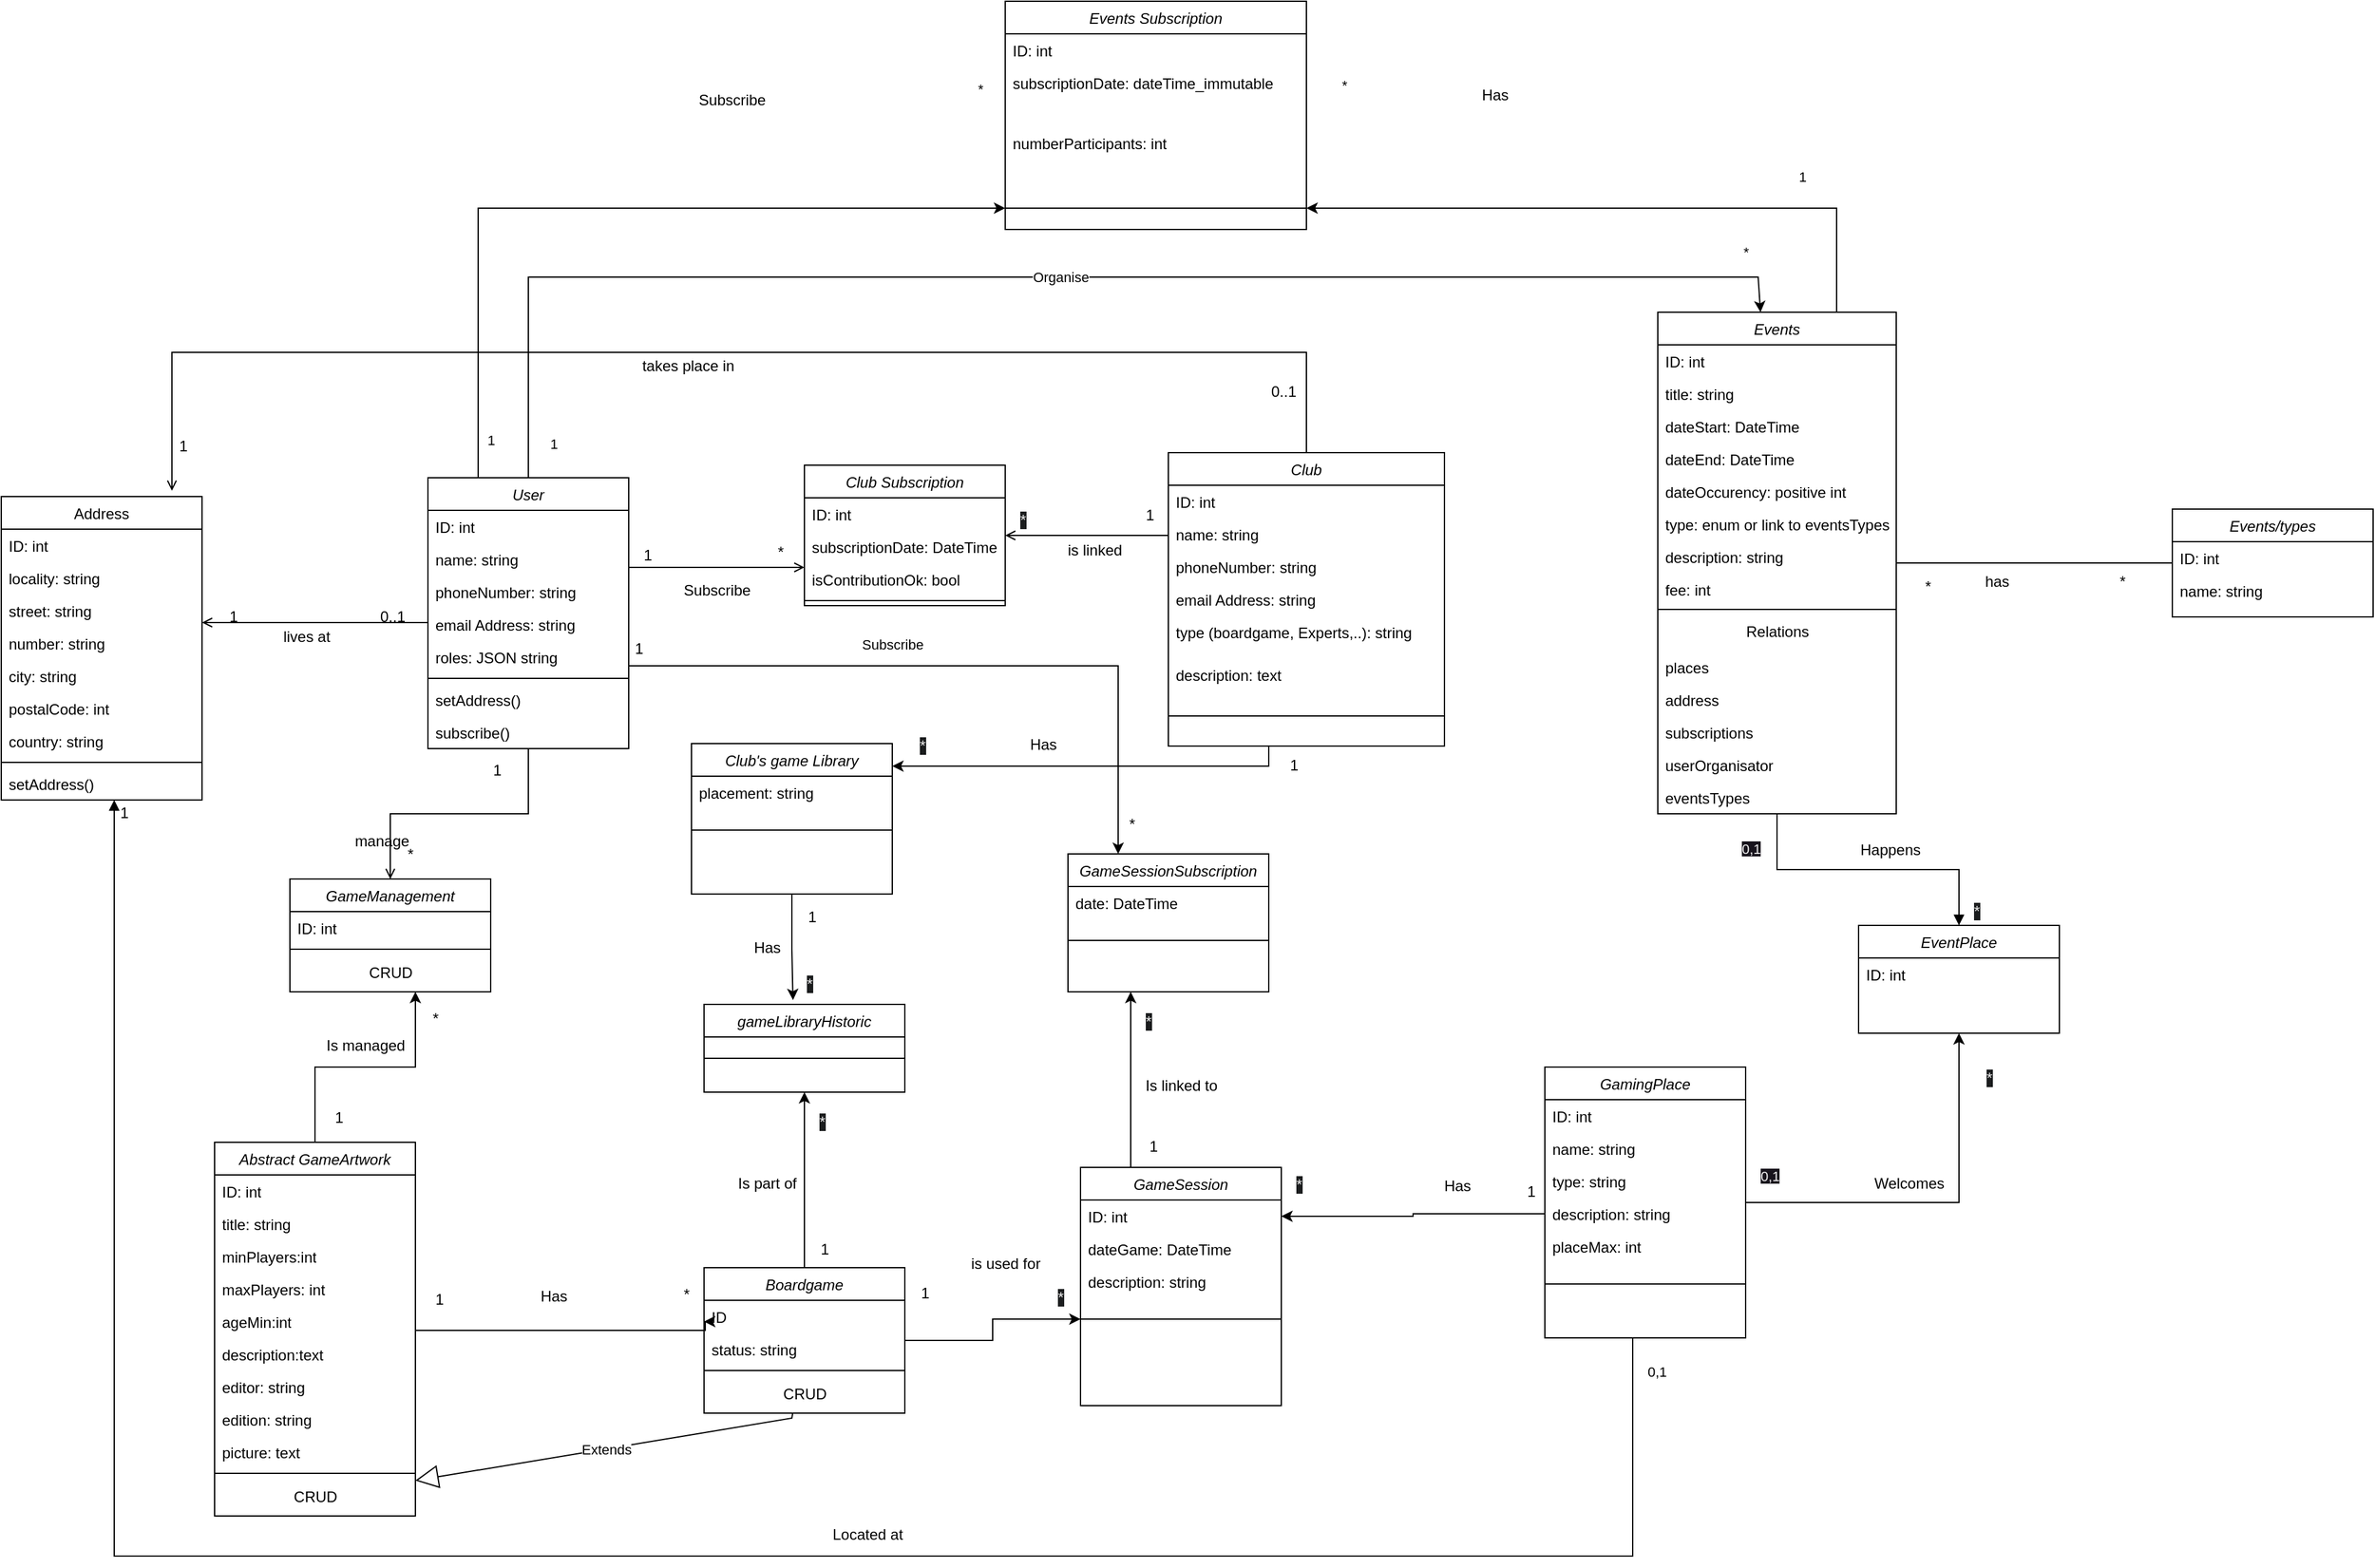 <mxfile version="24.7.5">
  <diagram id="C5RBs43oDa-KdzZeNtuy" name="Page-1">
    <mxGraphModel dx="1925" dy="2037" grid="1" gridSize="10" guides="1" tooltips="1" connect="1" arrows="1" fold="1" page="1" pageScale="1" pageWidth="827" pageHeight="1169" math="0" shadow="0">
      <root>
        <mxCell id="WIyWlLk6GJQsqaUBKTNV-0" />
        <mxCell id="WIyWlLk6GJQsqaUBKTNV-1" parent="WIyWlLk6GJQsqaUBKTNV-0" />
        <mxCell id="jXClvfBUN3f1fJXmHD22-145" style="edgeStyle=orthogonalEdgeStyle;rounded=0;orthogonalLoop=1;jettySize=auto;html=1;exitX=0.25;exitY=0;exitDx=0;exitDy=0;" parent="WIyWlLk6GJQsqaUBKTNV-1" source="zkfFHV4jXpPFQw0GAbJ--0" target="jXClvfBUN3f1fJXmHD22-22" edge="1">
          <mxGeometry relative="1" as="geometry" />
        </mxCell>
        <mxCell id="zkfFHV4jXpPFQw0GAbJ--0" value="User" style="swimlane;fontStyle=2;align=center;verticalAlign=top;childLayout=stackLayout;horizontal=1;startSize=26;horizontalStack=0;resizeParent=1;resizeLast=0;collapsible=1;marginBottom=0;rounded=0;shadow=0;strokeWidth=1;" parent="WIyWlLk6GJQsqaUBKTNV-1" vertex="1">
          <mxGeometry x="220" y="120" width="160" height="216" as="geometry">
            <mxRectangle x="230" y="140" width="160" height="26" as="alternateBounds" />
          </mxGeometry>
        </mxCell>
        <mxCell id="jXClvfBUN3f1fJXmHD22-160" value="ID: int" style="text;align=left;verticalAlign=top;spacingLeft=4;spacingRight=4;overflow=hidden;rotatable=0;points=[[0,0.5],[1,0.5]];portConstraint=eastwest;" parent="zkfFHV4jXpPFQw0GAbJ--0" vertex="1">
          <mxGeometry y="26" width="160" height="26" as="geometry" />
        </mxCell>
        <mxCell id="zkfFHV4jXpPFQw0GAbJ--1" value="name: string" style="text;align=left;verticalAlign=top;spacingLeft=4;spacingRight=4;overflow=hidden;rotatable=0;points=[[0,0.5],[1,0.5]];portConstraint=eastwest;" parent="zkfFHV4jXpPFQw0GAbJ--0" vertex="1">
          <mxGeometry y="52" width="160" height="26" as="geometry" />
        </mxCell>
        <mxCell id="zkfFHV4jXpPFQw0GAbJ--2" value="phoneNumber: string" style="text;align=left;verticalAlign=top;spacingLeft=4;spacingRight=4;overflow=hidden;rotatable=0;points=[[0,0.5],[1,0.5]];portConstraint=eastwest;rounded=0;shadow=0;html=0;" parent="zkfFHV4jXpPFQw0GAbJ--0" vertex="1">
          <mxGeometry y="78" width="160" height="26" as="geometry" />
        </mxCell>
        <mxCell id="jXClvfBUN3f1fJXmHD22-161" value="email Address: string" style="text;align=left;verticalAlign=top;spacingLeft=4;spacingRight=4;overflow=hidden;rotatable=0;points=[[0,0.5],[1,0.5]];portConstraint=eastwest;rounded=0;shadow=0;html=0;" parent="zkfFHV4jXpPFQw0GAbJ--0" vertex="1">
          <mxGeometry y="104" width="160" height="26" as="geometry" />
        </mxCell>
        <mxCell id="KXV9Pzhh_ANMu6KU807g-0" value="roles: JSON string" style="text;align=left;verticalAlign=top;spacingLeft=4;spacingRight=4;overflow=hidden;rotatable=0;points=[[0,0.5],[1,0.5]];portConstraint=eastwest;rounded=0;shadow=0;html=0;" parent="zkfFHV4jXpPFQw0GAbJ--0" vertex="1">
          <mxGeometry y="130" width="160" height="26" as="geometry" />
        </mxCell>
        <mxCell id="zkfFHV4jXpPFQw0GAbJ--4" value="" style="line;html=1;strokeWidth=1;align=left;verticalAlign=middle;spacingTop=-1;spacingLeft=3;spacingRight=3;rotatable=0;labelPosition=right;points=[];portConstraint=eastwest;" parent="zkfFHV4jXpPFQw0GAbJ--0" vertex="1">
          <mxGeometry y="156" width="160" height="8" as="geometry" />
        </mxCell>
        <mxCell id="jXClvfBUN3f1fJXmHD22-174" value="setAddress()" style="text;align=left;verticalAlign=top;spacingLeft=4;spacingRight=4;overflow=hidden;rotatable=0;points=[[0,0.5],[1,0.5]];portConstraint=eastwest;rounded=0;shadow=0;html=0;" parent="zkfFHV4jXpPFQw0GAbJ--0" vertex="1">
          <mxGeometry y="164" width="160" height="26" as="geometry" />
        </mxCell>
        <mxCell id="zkfFHV4jXpPFQw0GAbJ--3" value="subscribe()" style="text;align=left;verticalAlign=top;spacingLeft=4;spacingRight=4;overflow=hidden;rotatable=0;points=[[0,0.5],[1,0.5]];portConstraint=eastwest;rounded=0;shadow=0;html=0;" parent="zkfFHV4jXpPFQw0GAbJ--0" vertex="1">
          <mxGeometry y="190" width="160" height="26" as="geometry" />
        </mxCell>
        <mxCell id="zkfFHV4jXpPFQw0GAbJ--17" value="Address" style="swimlane;fontStyle=0;align=center;verticalAlign=top;childLayout=stackLayout;horizontal=1;startSize=26;horizontalStack=0;resizeParent=1;resizeLast=0;collapsible=1;marginBottom=0;rounded=0;shadow=0;strokeWidth=1;" parent="WIyWlLk6GJQsqaUBKTNV-1" vertex="1">
          <mxGeometry x="-120" y="135" width="160" height="242" as="geometry">
            <mxRectangle x="550" y="140" width="160" height="26" as="alternateBounds" />
          </mxGeometry>
        </mxCell>
        <mxCell id="jXClvfBUN3f1fJXmHD22-153" value="ID: int " style="text;align=left;verticalAlign=top;spacingLeft=4;spacingRight=4;overflow=hidden;rotatable=0;points=[[0,0.5],[1,0.5]];portConstraint=eastwest;" parent="zkfFHV4jXpPFQw0GAbJ--17" vertex="1">
          <mxGeometry y="26" width="160" height="26" as="geometry" />
        </mxCell>
        <mxCell id="kQWfxEb28oK0HCZHNwVE-1" value="locality: string" style="text;align=left;verticalAlign=top;spacingLeft=4;spacingRight=4;overflow=hidden;rotatable=0;points=[[0,0.5],[1,0.5]];portConstraint=eastwest;" parent="zkfFHV4jXpPFQw0GAbJ--17" vertex="1">
          <mxGeometry y="52" width="160" height="26" as="geometry" />
        </mxCell>
        <mxCell id="jXClvfBUN3f1fJXmHD22-152" value="street: string" style="text;align=left;verticalAlign=top;spacingLeft=4;spacingRight=4;overflow=hidden;rotatable=0;points=[[0,0.5],[1,0.5]];portConstraint=eastwest;" parent="zkfFHV4jXpPFQw0GAbJ--17" vertex="1">
          <mxGeometry y="78" width="160" height="26" as="geometry" />
        </mxCell>
        <mxCell id="zkfFHV4jXpPFQw0GAbJ--18" value="number: string" style="text;align=left;verticalAlign=top;spacingLeft=4;spacingRight=4;overflow=hidden;rotatable=0;points=[[0,0.5],[1,0.5]];portConstraint=eastwest;" parent="zkfFHV4jXpPFQw0GAbJ--17" vertex="1">
          <mxGeometry y="104" width="160" height="26" as="geometry" />
        </mxCell>
        <mxCell id="zkfFHV4jXpPFQw0GAbJ--19" value="city: string" style="text;align=left;verticalAlign=top;spacingLeft=4;spacingRight=4;overflow=hidden;rotatable=0;points=[[0,0.5],[1,0.5]];portConstraint=eastwest;rounded=0;shadow=0;html=0;" parent="zkfFHV4jXpPFQw0GAbJ--17" vertex="1">
          <mxGeometry y="130" width="160" height="26" as="geometry" />
        </mxCell>
        <mxCell id="zkfFHV4jXpPFQw0GAbJ--21" value="postalCode: int" style="text;align=left;verticalAlign=top;spacingLeft=4;spacingRight=4;overflow=hidden;rotatable=0;points=[[0,0.5],[1,0.5]];portConstraint=eastwest;rounded=0;shadow=0;html=0;" parent="zkfFHV4jXpPFQw0GAbJ--17" vertex="1">
          <mxGeometry y="156" width="160" height="26" as="geometry" />
        </mxCell>
        <mxCell id="jXClvfBUN3f1fJXmHD22-150" value="country: string" style="text;align=left;verticalAlign=top;spacingLeft=4;spacingRight=4;overflow=hidden;rotatable=0;points=[[0,0.5],[1,0.5]];portConstraint=eastwest;rounded=0;shadow=0;html=0;" parent="zkfFHV4jXpPFQw0GAbJ--17" vertex="1">
          <mxGeometry y="182" width="160" height="26" as="geometry" />
        </mxCell>
        <mxCell id="jXClvfBUN3f1fJXmHD22-151" value="" style="line;html=1;strokeWidth=1;align=left;verticalAlign=middle;spacingTop=-1;spacingLeft=3;spacingRight=3;rotatable=0;labelPosition=right;points=[];portConstraint=eastwest;" parent="zkfFHV4jXpPFQw0GAbJ--17" vertex="1">
          <mxGeometry y="208" width="160" height="8" as="geometry" />
        </mxCell>
        <mxCell id="zkfFHV4jXpPFQw0GAbJ--22" value="setAddress()" style="text;align=left;verticalAlign=top;spacingLeft=4;spacingRight=4;overflow=hidden;rotatable=0;points=[[0,0.5],[1,0.5]];portConstraint=eastwest;rounded=0;shadow=0;html=0;" parent="zkfFHV4jXpPFQw0GAbJ--17" vertex="1">
          <mxGeometry y="216" width="160" height="26" as="geometry" />
        </mxCell>
        <mxCell id="zkfFHV4jXpPFQw0GAbJ--26" value="" style="endArrow=open;shadow=0;strokeWidth=1;rounded=0;curved=0;endFill=1;edgeStyle=elbowEdgeStyle;elbow=vertical;" parent="WIyWlLk6GJQsqaUBKTNV-1" source="zkfFHV4jXpPFQw0GAbJ--0" target="zkfFHV4jXpPFQw0GAbJ--17" edge="1">
          <mxGeometry x="0.5" y="41" relative="1" as="geometry">
            <mxPoint x="380" y="192" as="sourcePoint" />
            <mxPoint x="540" y="192" as="targetPoint" />
            <mxPoint x="-40" y="32" as="offset" />
          </mxGeometry>
        </mxCell>
        <mxCell id="zkfFHV4jXpPFQw0GAbJ--27" value="0..1" style="resizable=0;align=left;verticalAlign=bottom;labelBackgroundColor=none;fontSize=12;" parent="zkfFHV4jXpPFQw0GAbJ--26" connectable="0" vertex="1">
          <mxGeometry x="-1" relative="1" as="geometry">
            <mxPoint x="-40" y="4" as="offset" />
          </mxGeometry>
        </mxCell>
        <mxCell id="zkfFHV4jXpPFQw0GAbJ--28" value="1" style="resizable=0;align=right;verticalAlign=bottom;labelBackgroundColor=none;fontSize=12;" parent="zkfFHV4jXpPFQw0GAbJ--26" connectable="0" vertex="1">
          <mxGeometry x="1" relative="1" as="geometry">
            <mxPoint x="30" y="4" as="offset" />
          </mxGeometry>
        </mxCell>
        <mxCell id="zkfFHV4jXpPFQw0GAbJ--29" value="lives at" style="text;html=1;resizable=0;points=[];;align=center;verticalAlign=middle;labelBackgroundColor=none;rounded=0;shadow=0;strokeWidth=1;fontSize=12;" parent="zkfFHV4jXpPFQw0GAbJ--26" vertex="1" connectable="0">
          <mxGeometry x="0.5" y="49" relative="1" as="geometry">
            <mxPoint x="38" y="-38" as="offset" />
          </mxGeometry>
        </mxCell>
        <mxCell id="KXV9Pzhh_ANMu6KU807g-1" value="Club Subscription" style="swimlane;fontStyle=2;align=center;verticalAlign=top;childLayout=stackLayout;horizontal=1;startSize=26;horizontalStack=0;resizeParent=1;resizeLast=0;collapsible=1;marginBottom=0;rounded=0;shadow=0;strokeWidth=1;" parent="WIyWlLk6GJQsqaUBKTNV-1" vertex="1">
          <mxGeometry x="520" y="110" width="160" height="112" as="geometry">
            <mxRectangle x="230" y="140" width="160" height="26" as="alternateBounds" />
          </mxGeometry>
        </mxCell>
        <mxCell id="jXClvfBUN3f1fJXmHD22-162" value="ID: int" style="text;align=left;verticalAlign=top;spacingLeft=4;spacingRight=4;overflow=hidden;rotatable=0;points=[[0,0.5],[1,0.5]];portConstraint=eastwest;" parent="KXV9Pzhh_ANMu6KU807g-1" vertex="1">
          <mxGeometry y="26" width="160" height="26" as="geometry" />
        </mxCell>
        <mxCell id="KXV9Pzhh_ANMu6KU807g-2" value="subscriptionDate: DateTime" style="text;align=left;verticalAlign=top;spacingLeft=4;spacingRight=4;overflow=hidden;rotatable=0;points=[[0,0.5],[1,0.5]];portConstraint=eastwest;" parent="KXV9Pzhh_ANMu6KU807g-1" vertex="1">
          <mxGeometry y="52" width="160" height="26" as="geometry" />
        </mxCell>
        <mxCell id="KXV9Pzhh_ANMu6KU807g-14" value="" style="endArrow=open;shadow=0;strokeWidth=1;rounded=0;curved=0;endFill=1;edgeStyle=elbowEdgeStyle;elbow=vertical;" parent="KXV9Pzhh_ANMu6KU807g-1" edge="1">
          <mxGeometry x="0.5" y="41" relative="1" as="geometry">
            <mxPoint x="-140" y="81.5" as="sourcePoint" />
            <mxPoint y="81.5" as="targetPoint" />
            <mxPoint x="-40" y="32" as="offset" />
          </mxGeometry>
        </mxCell>
        <mxCell id="KXV9Pzhh_ANMu6KU807g-15" value="1" style="resizable=0;align=left;verticalAlign=bottom;labelBackgroundColor=none;fontSize=12;" parent="KXV9Pzhh_ANMu6KU807g-14" connectable="0" vertex="1">
          <mxGeometry x="-1" relative="1" as="geometry">
            <mxPoint x="10" y="-1" as="offset" />
          </mxGeometry>
        </mxCell>
        <mxCell id="KXV9Pzhh_ANMu6KU807g-17" value="Subscribe" style="text;html=1;resizable=0;points=[];;align=center;verticalAlign=middle;labelBackgroundColor=none;rounded=0;shadow=0;strokeWidth=1;fontSize=12;" parent="KXV9Pzhh_ANMu6KU807g-14" vertex="1" connectable="0">
          <mxGeometry x="0.5" y="49" relative="1" as="geometry">
            <mxPoint x="-35" y="67" as="offset" />
          </mxGeometry>
        </mxCell>
        <mxCell id="KXV9Pzhh_ANMu6KU807g-4" value="isContributionOk: bool" style="text;align=left;verticalAlign=top;spacingLeft=4;spacingRight=4;overflow=hidden;rotatable=0;points=[[0,0.5],[1,0.5]];portConstraint=eastwest;rounded=0;shadow=0;html=0;" parent="KXV9Pzhh_ANMu6KU807g-1" vertex="1">
          <mxGeometry y="78" width="160" height="26" as="geometry" />
        </mxCell>
        <mxCell id="KXV9Pzhh_ANMu6KU807g-6" value="" style="line;html=1;strokeWidth=1;align=left;verticalAlign=middle;spacingTop=-1;spacingLeft=3;spacingRight=3;rotatable=0;labelPosition=right;points=[];portConstraint=eastwest;" parent="KXV9Pzhh_ANMu6KU807g-1" vertex="1">
          <mxGeometry y="104" width="160" height="8" as="geometry" />
        </mxCell>
        <mxCell id="jXClvfBUN3f1fJXmHD22-112" style="edgeStyle=orthogonalEdgeStyle;rounded=0;orthogonalLoop=1;jettySize=auto;html=1;exitX=0.5;exitY=1;exitDx=0;exitDy=0;" parent="WIyWlLk6GJQsqaUBKTNV-1" source="KXV9Pzhh_ANMu6KU807g-8" target="UbkFtfqhbS67n9IhiyY1-0" edge="1">
          <mxGeometry relative="1" as="geometry">
            <Array as="points">
              <mxPoint x="890" y="350" />
            </Array>
          </mxGeometry>
        </mxCell>
        <mxCell id="KXV9Pzhh_ANMu6KU807g-8" value="Club" style="swimlane;fontStyle=2;align=center;verticalAlign=top;childLayout=stackLayout;horizontal=1;startSize=26;horizontalStack=0;resizeParent=1;resizeLast=0;collapsible=1;marginBottom=0;rounded=0;shadow=0;strokeWidth=1;" parent="WIyWlLk6GJQsqaUBKTNV-1" vertex="1">
          <mxGeometry x="810" y="100" width="220" height="234" as="geometry">
            <mxRectangle x="230" y="140" width="160" height="26" as="alternateBounds" />
          </mxGeometry>
        </mxCell>
        <mxCell id="KXV9Pzhh_ANMu6KU807g-9" value="ID: int" style="text;align=left;verticalAlign=top;spacingLeft=4;spacingRight=4;overflow=hidden;rotatable=0;points=[[0,0.5],[1,0.5]];portConstraint=eastwest;" parent="KXV9Pzhh_ANMu6KU807g-8" vertex="1">
          <mxGeometry y="26" width="220" height="26" as="geometry" />
        </mxCell>
        <mxCell id="jXClvfBUN3f1fJXmHD22-165" value="name: string" style="text;align=left;verticalAlign=top;spacingLeft=4;spacingRight=4;overflow=hidden;rotatable=0;points=[[0,0.5],[1,0.5]];portConstraint=eastwest;" parent="KXV9Pzhh_ANMu6KU807g-8" vertex="1">
          <mxGeometry y="52" width="220" height="26" as="geometry" />
        </mxCell>
        <mxCell id="KXV9Pzhh_ANMu6KU807g-10" value="phoneNumber: string" style="text;align=left;verticalAlign=top;spacingLeft=4;spacingRight=4;overflow=hidden;rotatable=0;points=[[0,0.5],[1,0.5]];portConstraint=eastwest;rounded=0;shadow=0;html=0;" parent="KXV9Pzhh_ANMu6KU807g-8" vertex="1">
          <mxGeometry y="78" width="220" height="26" as="geometry" />
        </mxCell>
        <mxCell id="KXV9Pzhh_ANMu6KU807g-11" value="email Address: string" style="text;align=left;verticalAlign=top;spacingLeft=4;spacingRight=4;overflow=hidden;rotatable=0;points=[[0,0.5],[1,0.5]];portConstraint=eastwest;rounded=0;shadow=0;html=0;" parent="KXV9Pzhh_ANMu6KU807g-8" vertex="1">
          <mxGeometry y="104" width="220" height="26" as="geometry" />
        </mxCell>
        <mxCell id="KXV9Pzhh_ANMu6KU807g-37" value="type (boardgame, Experts,..): string" style="text;align=left;verticalAlign=top;spacingLeft=4;spacingRight=4;overflow=hidden;rotatable=0;points=[[0,0.5],[1,0.5]];portConstraint=eastwest;rounded=0;shadow=0;html=0;" parent="KXV9Pzhh_ANMu6KU807g-8" vertex="1">
          <mxGeometry y="130" width="220" height="34" as="geometry" />
        </mxCell>
        <mxCell id="kQWfxEb28oK0HCZHNwVE-5" value="description: text" style="text;align=left;verticalAlign=top;spacingLeft=4;spacingRight=4;overflow=hidden;rotatable=0;points=[[0,0.5],[1,0.5]];portConstraint=eastwest;rounded=0;shadow=0;html=0;" parent="KXV9Pzhh_ANMu6KU807g-8" vertex="1">
          <mxGeometry y="164" width="220" height="34" as="geometry" />
        </mxCell>
        <mxCell id="KXV9Pzhh_ANMu6KU807g-13" value="" style="line;html=1;strokeWidth=1;align=left;verticalAlign=middle;spacingTop=-1;spacingLeft=3;spacingRight=3;rotatable=0;labelPosition=right;points=[];portConstraint=eastwest;" parent="KXV9Pzhh_ANMu6KU807g-8" vertex="1">
          <mxGeometry y="198" width="220" height="24" as="geometry" />
        </mxCell>
        <mxCell id="KXV9Pzhh_ANMu6KU807g-18" value="*" style="resizable=0;align=right;verticalAlign=bottom;labelBackgroundColor=none;fontSize=12;" parent="WIyWlLk6GJQsqaUBKTNV-1" connectable="0" vertex="1">
          <mxGeometry x="580" y="135" as="geometry">
            <mxPoint x="-75" y="53" as="offset" />
          </mxGeometry>
        </mxCell>
        <mxCell id="KXV9Pzhh_ANMu6KU807g-19" value="" style="endArrow=open;shadow=0;strokeWidth=1;rounded=0;curved=0;endFill=1;edgeStyle=elbowEdgeStyle;elbow=vertical;exitX=0.5;exitY=0;exitDx=0;exitDy=0;entryX=0.85;entryY=-0.019;entryDx=0;entryDy=0;entryPerimeter=0;" parent="WIyWlLk6GJQsqaUBKTNV-1" source="KXV9Pzhh_ANMu6KU807g-8" target="zkfFHV4jXpPFQw0GAbJ--17" edge="1">
          <mxGeometry x="0.5" y="41" relative="1" as="geometry">
            <mxPoint x="870.08" y="20.048" as="sourcePoint" />
            <mxPoint x="40" y="20" as="targetPoint" />
            <mxPoint x="-40" y="32" as="offset" />
            <Array as="points">
              <mxPoint x="460" y="20" />
            </Array>
          </mxGeometry>
        </mxCell>
        <mxCell id="KXV9Pzhh_ANMu6KU807g-20" value="0..1" style="resizable=0;align=left;verticalAlign=bottom;labelBackgroundColor=none;fontSize=12;" parent="KXV9Pzhh_ANMu6KU807g-19" connectable="0" vertex="1">
          <mxGeometry x="-1" relative="1" as="geometry">
            <mxPoint x="-30" y="-40" as="offset" />
          </mxGeometry>
        </mxCell>
        <mxCell id="KXV9Pzhh_ANMu6KU807g-21" value="1" style="resizable=0;align=right;verticalAlign=bottom;labelBackgroundColor=none;fontSize=12;" parent="KXV9Pzhh_ANMu6KU807g-19" connectable="0" vertex="1">
          <mxGeometry x="1" relative="1" as="geometry">
            <mxPoint x="14" y="-27" as="offset" />
          </mxGeometry>
        </mxCell>
        <mxCell id="KXV9Pzhh_ANMu6KU807g-22" value="takes place in" style="text;html=1;resizable=0;points=[];;align=center;verticalAlign=middle;labelBackgroundColor=none;rounded=0;shadow=0;strokeWidth=1;fontSize=12;" parent="KXV9Pzhh_ANMu6KU807g-19" vertex="1" connectable="0">
          <mxGeometry x="0.5" y="49" relative="1" as="geometry">
            <mxPoint x="248" y="-38" as="offset" />
          </mxGeometry>
        </mxCell>
        <mxCell id="KXV9Pzhh_ANMu6KU807g-23" value="" style="endArrow=open;shadow=0;strokeWidth=1;rounded=0;curved=0;endFill=1;edgeStyle=elbowEdgeStyle;elbow=vertical;" parent="WIyWlLk6GJQsqaUBKTNV-1" source="KXV9Pzhh_ANMu6KU807g-8" target="KXV9Pzhh_ANMu6KU807g-1" edge="1">
          <mxGeometry x="0.5" y="41" relative="1" as="geometry">
            <mxPoint x="610" y="240" as="sourcePoint" />
            <mxPoint x="750" y="240" as="targetPoint" />
            <mxPoint x="-40" y="32" as="offset" />
          </mxGeometry>
        </mxCell>
        <mxCell id="KXV9Pzhh_ANMu6KU807g-25" value="is linked" style="text;html=1;resizable=0;points=[];;align=center;verticalAlign=middle;labelBackgroundColor=none;rounded=0;shadow=0;strokeWidth=1;fontSize=12;" parent="KXV9Pzhh_ANMu6KU807g-23" vertex="1" connectable="0">
          <mxGeometry x="0.5" y="49" relative="1" as="geometry">
            <mxPoint x="38" y="-37" as="offset" />
          </mxGeometry>
        </mxCell>
        <mxCell id="KXV9Pzhh_ANMu6KU807g-26" value="" style="endArrow=open;shadow=0;strokeWidth=1;rounded=0;curved=0;endFill=1;edgeStyle=elbowEdgeStyle;elbow=vertical;entryX=0.5;entryY=0;entryDx=0;entryDy=0;" parent="WIyWlLk6GJQsqaUBKTNV-1" source="zkfFHV4jXpPFQw0GAbJ--0" target="KXV9Pzhh_ANMu6KU807g-30" edge="1">
          <mxGeometry x="0.5" y="41" relative="1" as="geometry">
            <mxPoint x="300" y="270" as="sourcePoint" />
            <mxPoint x="160" y="380" as="targetPoint" />
            <mxPoint x="-40" y="32" as="offset" />
          </mxGeometry>
        </mxCell>
        <mxCell id="KXV9Pzhh_ANMu6KU807g-27" value="1" style="resizable=0;align=left;verticalAlign=bottom;labelBackgroundColor=none;fontSize=12;" parent="KXV9Pzhh_ANMu6KU807g-26" connectable="0" vertex="1">
          <mxGeometry x="-1" relative="1" as="geometry">
            <mxPoint x="-30" y="26" as="offset" />
          </mxGeometry>
        </mxCell>
        <mxCell id="KXV9Pzhh_ANMu6KU807g-28" value="*" style="resizable=0;align=right;verticalAlign=bottom;labelBackgroundColor=none;fontSize=12;" parent="KXV9Pzhh_ANMu6KU807g-26" connectable="0" vertex="1">
          <mxGeometry x="1" relative="1" as="geometry">
            <mxPoint x="20" y="-11" as="offset" />
          </mxGeometry>
        </mxCell>
        <mxCell id="KXV9Pzhh_ANMu6KU807g-29" value="manage" style="text;html=1;resizable=0;points=[];;align=center;verticalAlign=middle;labelBackgroundColor=none;rounded=0;shadow=0;strokeWidth=1;fontSize=12;" parent="KXV9Pzhh_ANMu6KU807g-26" vertex="1" connectable="0">
          <mxGeometry x="0.5" y="49" relative="1" as="geometry">
            <mxPoint x="-9" y="-27" as="offset" />
          </mxGeometry>
        </mxCell>
        <mxCell id="KXV9Pzhh_ANMu6KU807g-30" value="GameManagement" style="swimlane;fontStyle=2;align=center;verticalAlign=top;childLayout=stackLayout;horizontal=1;startSize=26;horizontalStack=0;resizeParent=1;resizeLast=0;collapsible=1;marginBottom=0;rounded=0;shadow=0;strokeWidth=1;" parent="WIyWlLk6GJQsqaUBKTNV-1" vertex="1">
          <mxGeometry x="110" y="440" width="160" height="90" as="geometry">
            <mxRectangle x="230" y="140" width="160" height="26" as="alternateBounds" />
          </mxGeometry>
        </mxCell>
        <mxCell id="KXV9Pzhh_ANMu6KU807g-31" value="ID: int" style="text;align=left;verticalAlign=top;spacingLeft=4;spacingRight=4;overflow=hidden;rotatable=0;points=[[0,0.5],[1,0.5]];portConstraint=eastwest;" parent="KXV9Pzhh_ANMu6KU807g-30" vertex="1">
          <mxGeometry y="26" width="160" height="26" as="geometry" />
        </mxCell>
        <mxCell id="KXV9Pzhh_ANMu6KU807g-35" value="" style="line;html=1;strokeWidth=1;align=left;verticalAlign=middle;spacingTop=-1;spacingLeft=3;spacingRight=3;rotatable=0;labelPosition=right;points=[];portConstraint=eastwest;" parent="KXV9Pzhh_ANMu6KU807g-30" vertex="1">
          <mxGeometry y="52" width="160" height="8" as="geometry" />
        </mxCell>
        <mxCell id="KXV9Pzhh_ANMu6KU807g-38" value="CRUD" style="text;html=1;align=center;verticalAlign=middle;resizable=0;points=[];autosize=1;strokeColor=none;fillColor=none;" parent="KXV9Pzhh_ANMu6KU807g-30" vertex="1">
          <mxGeometry y="60" width="160" height="30" as="geometry" />
        </mxCell>
        <mxCell id="KXV9Pzhh_ANMu6KU807g-39" value="&lt;span style=&quot;color: rgb(240, 240, 240); font-family: Helvetica; font-size: 12px; font-style: normal; font-variant-ligatures: normal; font-variant-caps: normal; font-weight: 400; letter-spacing: normal; orphans: 2; text-align: right; text-indent: 0px; text-transform: none; widows: 2; word-spacing: 0px; -webkit-text-stroke-width: 0px; white-space: nowrap; background-color: rgb(27, 29, 30); text-decoration-thickness: initial; text-decoration-style: initial; text-decoration-color: initial; display: inline !important; float: none;&quot;&gt;*&lt;/span&gt;" style="text;whiteSpace=wrap;html=1;" parent="WIyWlLk6GJQsqaUBKTNV-1" vertex="1">
          <mxGeometry x="690" y="140" width="20" height="20" as="geometry" />
        </mxCell>
        <mxCell id="KXV9Pzhh_ANMu6KU807g-41" value="1" style="text;html=1;align=center;verticalAlign=middle;resizable=0;points=[];autosize=1;strokeColor=none;fillColor=none;" parent="WIyWlLk6GJQsqaUBKTNV-1" vertex="1">
          <mxGeometry x="780" y="135" width="30" height="30" as="geometry" />
        </mxCell>
        <mxCell id="UbkFtfqhbS67n9IhiyY1-0" value="Club&#39;s game Library" style="swimlane;fontStyle=2;align=center;verticalAlign=top;childLayout=stackLayout;horizontal=1;startSize=26;horizontalStack=0;resizeParent=1;resizeLast=0;collapsible=1;marginBottom=0;rounded=0;shadow=0;strokeWidth=1;" parent="WIyWlLk6GJQsqaUBKTNV-1" vertex="1">
          <mxGeometry x="430" y="332" width="160" height="120" as="geometry">
            <mxRectangle x="230" y="140" width="160" height="26" as="alternateBounds" />
          </mxGeometry>
        </mxCell>
        <mxCell id="UbkFtfqhbS67n9IhiyY1-1" value="placement: string" style="text;align=left;verticalAlign=top;spacingLeft=4;spacingRight=4;overflow=hidden;rotatable=0;points=[[0,0.5],[1,0.5]];portConstraint=eastwest;" parent="UbkFtfqhbS67n9IhiyY1-0" vertex="1">
          <mxGeometry y="26" width="160" height="26" as="geometry" />
        </mxCell>
        <mxCell id="UbkFtfqhbS67n9IhiyY1-6" value="" style="line;html=1;strokeWidth=1;align=left;verticalAlign=middle;spacingTop=-1;spacingLeft=3;spacingRight=3;rotatable=0;labelPosition=right;points=[];portConstraint=eastwest;" parent="UbkFtfqhbS67n9IhiyY1-0" vertex="1">
          <mxGeometry y="52" width="160" height="34" as="geometry" />
        </mxCell>
        <mxCell id="jXClvfBUN3f1fJXmHD22-146" style="edgeStyle=orthogonalEdgeStyle;rounded=0;orthogonalLoop=1;jettySize=auto;html=1;exitX=0.75;exitY=0;exitDx=0;exitDy=0;" parent="WIyWlLk6GJQsqaUBKTNV-1" source="jXClvfBUN3f1fJXmHD22-5" target="jXClvfBUN3f1fJXmHD22-22" edge="1">
          <mxGeometry relative="1" as="geometry" />
        </mxCell>
        <mxCell id="jXClvfBUN3f1fJXmHD22-5" value="Events" style="swimlane;fontStyle=2;align=center;verticalAlign=top;childLayout=stackLayout;horizontal=1;startSize=26;horizontalStack=0;resizeParent=1;resizeLast=0;collapsible=1;marginBottom=0;rounded=0;shadow=0;strokeWidth=1;" parent="WIyWlLk6GJQsqaUBKTNV-1" vertex="1">
          <mxGeometry x="1200" y="-12" width="190" height="400" as="geometry">
            <mxRectangle x="230" y="140" width="160" height="26" as="alternateBounds" />
          </mxGeometry>
        </mxCell>
        <mxCell id="jXClvfBUN3f1fJXmHD22-164" value="ID: int" style="text;align=left;verticalAlign=top;spacingLeft=4;spacingRight=4;overflow=hidden;rotatable=0;points=[[0,0.5],[1,0.5]];portConstraint=eastwest;" parent="jXClvfBUN3f1fJXmHD22-5" vertex="1">
          <mxGeometry y="26" width="190" height="26" as="geometry" />
        </mxCell>
        <mxCell id="jXClvfBUN3f1fJXmHD22-6" value="title: string&#xa;" style="text;align=left;verticalAlign=top;spacingLeft=4;spacingRight=4;overflow=hidden;rotatable=0;points=[[0,0.5],[1,0.5]];portConstraint=eastwest;" parent="jXClvfBUN3f1fJXmHD22-5" vertex="1">
          <mxGeometry y="52" width="190" height="26" as="geometry" />
        </mxCell>
        <mxCell id="jXClvfBUN3f1fJXmHD22-9" value="dateStart: DateTime" style="text;align=left;verticalAlign=top;spacingLeft=4;spacingRight=4;overflow=hidden;rotatable=0;points=[[0,0.5],[1,0.5]];portConstraint=eastwest;" parent="jXClvfBUN3f1fJXmHD22-5" vertex="1">
          <mxGeometry y="78" width="190" height="26" as="geometry" />
        </mxCell>
        <mxCell id="jXClvfBUN3f1fJXmHD22-39" value="dateEnd: DateTime" style="text;align=left;verticalAlign=top;spacingLeft=4;spacingRight=4;overflow=hidden;rotatable=0;points=[[0,0.5],[1,0.5]];portConstraint=eastwest;" parent="jXClvfBUN3f1fJXmHD22-5" vertex="1">
          <mxGeometry y="104" width="190" height="26" as="geometry" />
        </mxCell>
        <mxCell id="jXClvfBUN3f1fJXmHD22-40" value="dateOccurency: positive int" style="text;align=left;verticalAlign=top;spacingLeft=4;spacingRight=4;overflow=hidden;rotatable=0;points=[[0,0.5],[1,0.5]];portConstraint=eastwest;" parent="jXClvfBUN3f1fJXmHD22-5" vertex="1">
          <mxGeometry y="130" width="190" height="26" as="geometry" />
        </mxCell>
        <mxCell id="jXClvfBUN3f1fJXmHD22-10" value="type: enum or link to eventsTypes" style="text;align=left;verticalAlign=top;spacingLeft=4;spacingRight=4;overflow=hidden;rotatable=0;points=[[0,0.5],[1,0.5]];portConstraint=eastwest;" parent="jXClvfBUN3f1fJXmHD22-5" vertex="1">
          <mxGeometry y="156" width="190" height="26" as="geometry" />
        </mxCell>
        <mxCell id="jXClvfBUN3f1fJXmHD22-8" value="description: string" style="text;align=left;verticalAlign=top;spacingLeft=4;spacingRight=4;overflow=hidden;rotatable=0;points=[[0,0.5],[1,0.5]];portConstraint=eastwest;" parent="jXClvfBUN3f1fJXmHD22-5" vertex="1">
          <mxGeometry y="182" width="190" height="26" as="geometry" />
        </mxCell>
        <mxCell id="jXClvfBUN3f1fJXmHD22-43" value="fee: int" style="text;align=left;verticalAlign=top;spacingLeft=4;spacingRight=4;overflow=hidden;rotatable=0;points=[[0,0.5],[1,0.5]];portConstraint=eastwest;" parent="jXClvfBUN3f1fJXmHD22-5" vertex="1">
          <mxGeometry y="208" width="190" height="26" as="geometry" />
        </mxCell>
        <mxCell id="jXClvfBUN3f1fJXmHD22-7" value="" style="line;html=1;strokeWidth=1;align=left;verticalAlign=middle;spacingTop=-1;spacingLeft=3;spacingRight=3;rotatable=0;labelPosition=right;points=[];portConstraint=eastwest;" parent="jXClvfBUN3f1fJXmHD22-5" vertex="1">
          <mxGeometry y="234" width="190" height="6" as="geometry" />
        </mxCell>
        <mxCell id="L0uaYLzmE7jyQXVmUCjH-1" value="Relations" style="text;html=1;align=center;verticalAlign=middle;resizable=0;points=[];autosize=1;strokeColor=none;fillColor=none;" vertex="1" parent="jXClvfBUN3f1fJXmHD22-5">
          <mxGeometry y="240" width="190" height="30" as="geometry" />
        </mxCell>
        <mxCell id="L0uaYLzmE7jyQXVmUCjH-0" value="places" style="text;align=left;verticalAlign=top;spacingLeft=4;spacingRight=4;overflow=hidden;rotatable=0;points=[[0,0.5],[1,0.5]];portConstraint=eastwest;" vertex="1" parent="jXClvfBUN3f1fJXmHD22-5">
          <mxGeometry y="270" width="190" height="26" as="geometry" />
        </mxCell>
        <mxCell id="L0uaYLzmE7jyQXVmUCjH-3" value="address" style="text;align=left;verticalAlign=top;spacingLeft=4;spacingRight=4;overflow=hidden;rotatable=0;points=[[0,0.5],[1,0.5]];portConstraint=eastwest;" vertex="1" parent="jXClvfBUN3f1fJXmHD22-5">
          <mxGeometry y="296" width="190" height="26" as="geometry" />
        </mxCell>
        <mxCell id="L0uaYLzmE7jyQXVmUCjH-4" value="subscriptions" style="text;align=left;verticalAlign=top;spacingLeft=4;spacingRight=4;overflow=hidden;rotatable=0;points=[[0,0.5],[1,0.5]];portConstraint=eastwest;" vertex="1" parent="jXClvfBUN3f1fJXmHD22-5">
          <mxGeometry y="322" width="190" height="26" as="geometry" />
        </mxCell>
        <mxCell id="L0uaYLzmE7jyQXVmUCjH-5" value="userOrganisator" style="text;align=left;verticalAlign=top;spacingLeft=4;spacingRight=4;overflow=hidden;rotatable=0;points=[[0,0.5],[1,0.5]];portConstraint=eastwest;" vertex="1" parent="jXClvfBUN3f1fJXmHD22-5">
          <mxGeometry y="348" width="190" height="26" as="geometry" />
        </mxCell>
        <mxCell id="L0uaYLzmE7jyQXVmUCjH-2" value="eventsTypes" style="text;align=left;verticalAlign=top;spacingLeft=4;spacingRight=4;overflow=hidden;rotatable=0;points=[[0,0.5],[1,0.5]];portConstraint=eastwest;" vertex="1" parent="jXClvfBUN3f1fJXmHD22-5">
          <mxGeometry y="374" width="190" height="26" as="geometry" />
        </mxCell>
        <mxCell id="jXClvfBUN3f1fJXmHD22-11" value="" style="endArrow=classic;html=1;rounded=0;" parent="WIyWlLk6GJQsqaUBKTNV-1" source="zkfFHV4jXpPFQw0GAbJ--0" target="jXClvfBUN3f1fJXmHD22-5" edge="1">
          <mxGeometry relative="1" as="geometry">
            <mxPoint x="260" y="57.091" as="sourcePoint" />
            <mxPoint x="1030" y="-100" as="targetPoint" />
            <Array as="points">
              <mxPoint x="300" y="-40" />
              <mxPoint x="1280" y="-40" />
            </Array>
          </mxGeometry>
        </mxCell>
        <mxCell id="jXClvfBUN3f1fJXmHD22-12" value="Organise" style="edgeLabel;resizable=0;html=1;;align=center;verticalAlign=middle;" parent="jXClvfBUN3f1fJXmHD22-11" connectable="0" vertex="1">
          <mxGeometry relative="1" as="geometry" />
        </mxCell>
        <mxCell id="jXClvfBUN3f1fJXmHD22-15" value="1" style="edgeLabel;html=1;align=center;verticalAlign=middle;resizable=0;points=[];" parent="jXClvfBUN3f1fJXmHD22-11" vertex="1" connectable="0">
          <mxGeometry x="-0.954" y="-3" relative="1" as="geometry">
            <mxPoint x="17" as="offset" />
          </mxGeometry>
        </mxCell>
        <mxCell id="jXClvfBUN3f1fJXmHD22-16" value="*" style="edgeLabel;html=1;align=center;verticalAlign=middle;resizable=0;points=[];" parent="jXClvfBUN3f1fJXmHD22-11" vertex="1" connectable="0">
          <mxGeometry x="0.928" y="1" relative="1" as="geometry">
            <mxPoint x="4" y="-19" as="offset" />
          </mxGeometry>
        </mxCell>
        <mxCell id="jXClvfBUN3f1fJXmHD22-17" value="Events Subscription" style="swimlane;fontStyle=2;align=center;verticalAlign=top;childLayout=stackLayout;horizontal=1;startSize=26;horizontalStack=0;resizeParent=1;resizeLast=0;collapsible=1;marginBottom=0;rounded=0;shadow=0;strokeWidth=1;" parent="WIyWlLk6GJQsqaUBKTNV-1" vertex="1">
          <mxGeometry x="680" y="-260" width="240" height="182" as="geometry">
            <mxRectangle x="230" y="140" width="160" height="26" as="alternateBounds" />
          </mxGeometry>
        </mxCell>
        <mxCell id="jXClvfBUN3f1fJXmHD22-163" value="ID: int" style="text;align=left;verticalAlign=top;spacingLeft=4;spacingRight=4;overflow=hidden;rotatable=0;points=[[0,0.5],[1,0.5]];portConstraint=eastwest;" parent="jXClvfBUN3f1fJXmHD22-17" vertex="1">
          <mxGeometry y="26" width="240" height="26" as="geometry" />
        </mxCell>
        <mxCell id="TH4oFS3spnR1M7Z3OZfE-0" value="subscriptionDate: dateTime_immutable" style="text;align=left;verticalAlign=top;spacingLeft=4;spacingRight=4;overflow=hidden;rotatable=0;points=[[0,0.5],[1,0.5]];portConstraint=eastwest;" parent="jXClvfBUN3f1fJXmHD22-17" vertex="1">
          <mxGeometry y="52" width="240" height="48" as="geometry" />
        </mxCell>
        <mxCell id="jXClvfBUN3f1fJXmHD22-19" value="numberParticipants: int" style="text;align=left;verticalAlign=top;spacingLeft=4;spacingRight=4;overflow=hidden;rotatable=0;points=[[0,0.5],[1,0.5]];portConstraint=eastwest;" parent="jXClvfBUN3f1fJXmHD22-17" vertex="1">
          <mxGeometry y="100" width="240" height="48" as="geometry" />
        </mxCell>
        <mxCell id="jXClvfBUN3f1fJXmHD22-22" value="" style="line;html=1;strokeWidth=1;align=left;verticalAlign=middle;spacingTop=-1;spacingLeft=3;spacingRight=3;rotatable=0;labelPosition=right;points=[];portConstraint=eastwest;" parent="jXClvfBUN3f1fJXmHD22-17" vertex="1">
          <mxGeometry y="148" width="240" height="34" as="geometry" />
        </mxCell>
        <mxCell id="jXClvfBUN3f1fJXmHD22-29" value="*" style="edgeLabel;html=1;align=center;verticalAlign=middle;resizable=0;points=[];" parent="WIyWlLk6GJQsqaUBKTNV-1" vertex="1" connectable="0">
          <mxGeometry x="660" y="-190" as="geometry" />
        </mxCell>
        <mxCell id="jXClvfBUN3f1fJXmHD22-30" value="1" style="edgeLabel;html=1;align=center;verticalAlign=middle;resizable=0;points=[];" parent="WIyWlLk6GJQsqaUBKTNV-1" vertex="1" connectable="0">
          <mxGeometry x="270" y="90" as="geometry" />
        </mxCell>
        <mxCell id="jXClvfBUN3f1fJXmHD22-31" value="1" style="edgeLabel;html=1;align=center;verticalAlign=middle;resizable=0;points=[];" parent="WIyWlLk6GJQsqaUBKTNV-1" vertex="1" connectable="0">
          <mxGeometry x="1315" y="-120" as="geometry" />
        </mxCell>
        <mxCell id="jXClvfBUN3f1fJXmHD22-88" style="edgeStyle=orthogonalEdgeStyle;rounded=0;orthogonalLoop=1;jettySize=auto;html=1;exitX=0.25;exitY=0;exitDx=0;exitDy=0;" parent="WIyWlLk6GJQsqaUBKTNV-1" source="jXClvfBUN3f1fJXmHD22-33" edge="1">
          <mxGeometry relative="1" as="geometry">
            <mxPoint x="780" y="530" as="targetPoint" />
          </mxGeometry>
        </mxCell>
        <mxCell id="jXClvfBUN3f1fJXmHD22-33" value="GameSession" style="swimlane;fontStyle=2;align=center;verticalAlign=top;childLayout=stackLayout;horizontal=1;startSize=26;horizontalStack=0;resizeParent=1;resizeLast=0;collapsible=1;marginBottom=0;rounded=0;shadow=0;strokeWidth=1;" parent="WIyWlLk6GJQsqaUBKTNV-1" vertex="1">
          <mxGeometry x="740" y="670" width="160" height="190" as="geometry">
            <mxRectangle x="230" y="140" width="160" height="26" as="alternateBounds" />
          </mxGeometry>
        </mxCell>
        <mxCell id="jXClvfBUN3f1fJXmHD22-35" value="ID: int" style="text;align=left;verticalAlign=top;spacingLeft=4;spacingRight=4;overflow=hidden;rotatable=0;points=[[0,0.5],[1,0.5]];portConstraint=eastwest;" parent="jXClvfBUN3f1fJXmHD22-33" vertex="1">
          <mxGeometry y="26" width="160" height="26" as="geometry" />
        </mxCell>
        <mxCell id="jXClvfBUN3f1fJXmHD22-166" value="dateGame: DateTime" style="text;align=left;verticalAlign=top;spacingLeft=4;spacingRight=4;overflow=hidden;rotatable=0;points=[[0,0.5],[1,0.5]];portConstraint=eastwest;" parent="jXClvfBUN3f1fJXmHD22-33" vertex="1">
          <mxGeometry y="52" width="160" height="26" as="geometry" />
        </mxCell>
        <mxCell id="jXClvfBUN3f1fJXmHD22-37" value="description: string" style="text;align=left;verticalAlign=top;spacingLeft=4;spacingRight=4;overflow=hidden;rotatable=0;points=[[0,0.5],[1,0.5]];portConstraint=eastwest;" parent="jXClvfBUN3f1fJXmHD22-33" vertex="1">
          <mxGeometry y="78" width="160" height="26" as="geometry" />
        </mxCell>
        <mxCell id="jXClvfBUN3f1fJXmHD22-38" value="" style="line;html=1;strokeWidth=1;align=left;verticalAlign=middle;spacingTop=-1;spacingLeft=3;spacingRight=3;rotatable=0;labelPosition=right;points=[];portConstraint=eastwest;" parent="jXClvfBUN3f1fJXmHD22-33" vertex="1">
          <mxGeometry y="104" width="160" height="34" as="geometry" />
        </mxCell>
        <mxCell id="jXClvfBUN3f1fJXmHD22-44" value="GameSessionSubscription" style="swimlane;fontStyle=2;align=center;verticalAlign=top;childLayout=stackLayout;horizontal=1;startSize=26;horizontalStack=0;resizeParent=1;resizeLast=0;collapsible=1;marginBottom=0;rounded=0;shadow=0;strokeWidth=1;" parent="WIyWlLk6GJQsqaUBKTNV-1" vertex="1">
          <mxGeometry x="730" y="420" width="160" height="110" as="geometry">
            <mxRectangle x="230" y="140" width="160" height="26" as="alternateBounds" />
          </mxGeometry>
        </mxCell>
        <mxCell id="jXClvfBUN3f1fJXmHD22-46" value="date: DateTime" style="text;align=left;verticalAlign=top;spacingLeft=4;spacingRight=4;overflow=hidden;rotatable=0;points=[[0,0.5],[1,0.5]];portConstraint=eastwest;" parent="jXClvfBUN3f1fJXmHD22-44" vertex="1">
          <mxGeometry y="26" width="160" height="26" as="geometry" />
        </mxCell>
        <mxCell id="jXClvfBUN3f1fJXmHD22-49" value="" style="line;html=1;strokeWidth=1;align=left;verticalAlign=middle;spacingTop=-1;spacingLeft=3;spacingRight=3;rotatable=0;labelPosition=right;points=[];portConstraint=eastwest;" parent="jXClvfBUN3f1fJXmHD22-44" vertex="1">
          <mxGeometry y="52" width="160" height="34" as="geometry" />
        </mxCell>
        <mxCell id="jXClvfBUN3f1fJXmHD22-50" value="Abstract GameArtwork" style="swimlane;fontStyle=2;align=center;verticalAlign=top;childLayout=stackLayout;horizontal=1;startSize=26;horizontalStack=0;resizeParent=1;resizeLast=0;collapsible=1;marginBottom=0;rounded=0;shadow=0;strokeWidth=1;" parent="WIyWlLk6GJQsqaUBKTNV-1" vertex="1">
          <mxGeometry x="50" y="650" width="160" height="298" as="geometry">
            <mxRectangle x="230" y="140" width="160" height="26" as="alternateBounds" />
          </mxGeometry>
        </mxCell>
        <mxCell id="jXClvfBUN3f1fJXmHD22-155" value="ID: int" style="text;strokeColor=none;fillColor=none;align=left;verticalAlign=top;spacingLeft=4;spacingRight=4;overflow=hidden;rotatable=0;points=[[0,0.5],[1,0.5]];portConstraint=eastwest;whiteSpace=wrap;html=1;" parent="jXClvfBUN3f1fJXmHD22-50" vertex="1">
          <mxGeometry y="26" width="160" height="26" as="geometry" />
        </mxCell>
        <mxCell id="jXClvfBUN3f1fJXmHD22-119" value="title: string" style="text;strokeColor=none;fillColor=none;align=left;verticalAlign=top;spacingLeft=4;spacingRight=4;overflow=hidden;rotatable=0;points=[[0,0.5],[1,0.5]];portConstraint=eastwest;whiteSpace=wrap;html=1;" parent="jXClvfBUN3f1fJXmHD22-50" vertex="1">
          <mxGeometry y="52" width="160" height="26" as="geometry" />
        </mxCell>
        <mxCell id="jXClvfBUN3f1fJXmHD22-124" value="minPlayers:int" style="text;strokeColor=none;fillColor=none;align=left;verticalAlign=top;spacingLeft=4;spacingRight=4;overflow=hidden;rotatable=0;points=[[0,0.5],[1,0.5]];portConstraint=eastwest;whiteSpace=wrap;html=1;" parent="jXClvfBUN3f1fJXmHD22-50" vertex="1">
          <mxGeometry y="78" width="160" height="26" as="geometry" />
        </mxCell>
        <mxCell id="jXClvfBUN3f1fJXmHD22-127" value="maxPlayers: int" style="text;strokeColor=none;fillColor=none;align=left;verticalAlign=top;spacingLeft=4;spacingRight=4;overflow=hidden;rotatable=0;points=[[0,0.5],[1,0.5]];portConstraint=eastwest;whiteSpace=wrap;html=1;" parent="jXClvfBUN3f1fJXmHD22-50" vertex="1">
          <mxGeometry y="104" width="160" height="26" as="geometry" />
        </mxCell>
        <mxCell id="jXClvfBUN3f1fJXmHD22-128" value="ageMin:int" style="text;strokeColor=none;fillColor=none;align=left;verticalAlign=top;spacingLeft=4;spacingRight=4;overflow=hidden;rotatable=0;points=[[0,0.5],[1,0.5]];portConstraint=eastwest;whiteSpace=wrap;html=1;" parent="jXClvfBUN3f1fJXmHD22-50" vertex="1">
          <mxGeometry y="130" width="160" height="26" as="geometry" />
        </mxCell>
        <mxCell id="c8WI_aCZFxhq-fDHElS2-0" value="description:text" style="text;strokeColor=none;fillColor=none;align=left;verticalAlign=top;spacingLeft=4;spacingRight=4;overflow=hidden;rotatable=0;points=[[0,0.5],[1,0.5]];portConstraint=eastwest;whiteSpace=wrap;html=1;" parent="jXClvfBUN3f1fJXmHD22-50" vertex="1">
          <mxGeometry y="156" width="160" height="26" as="geometry" />
        </mxCell>
        <mxCell id="kQWfxEb28oK0HCZHNwVE-3" value="editor: string" style="text;strokeColor=none;fillColor=none;align=left;verticalAlign=top;spacingLeft=4;spacingRight=4;overflow=hidden;rotatable=0;points=[[0,0.5],[1,0.5]];portConstraint=eastwest;whiteSpace=wrap;html=1;" parent="jXClvfBUN3f1fJXmHD22-50" vertex="1">
          <mxGeometry y="182" width="160" height="26" as="geometry" />
        </mxCell>
        <mxCell id="kQWfxEb28oK0HCZHNwVE-2" value="edition: string" style="text;strokeColor=none;fillColor=none;align=left;verticalAlign=top;spacingLeft=4;spacingRight=4;overflow=hidden;rotatable=0;points=[[0,0.5],[1,0.5]];portConstraint=eastwest;whiteSpace=wrap;html=1;" parent="jXClvfBUN3f1fJXmHD22-50" vertex="1">
          <mxGeometry y="208" width="160" height="26" as="geometry" />
        </mxCell>
        <mxCell id="jXClvfBUN3f1fJXmHD22-125" value="picture: text" style="text;strokeColor=none;fillColor=none;align=left;verticalAlign=top;spacingLeft=4;spacingRight=4;overflow=hidden;rotatable=0;points=[[0,0.5],[1,0.5]];portConstraint=eastwest;whiteSpace=wrap;html=1;" parent="jXClvfBUN3f1fJXmHD22-50" vertex="1">
          <mxGeometry y="234" width="160" height="26" as="geometry" />
        </mxCell>
        <mxCell id="jXClvfBUN3f1fJXmHD22-52" value="" style="line;html=1;strokeWidth=1;align=left;verticalAlign=middle;spacingTop=-1;spacingLeft=3;spacingRight=3;rotatable=0;labelPosition=right;points=[];portConstraint=eastwest;" parent="jXClvfBUN3f1fJXmHD22-50" vertex="1">
          <mxGeometry y="260" width="160" height="8" as="geometry" />
        </mxCell>
        <mxCell id="jXClvfBUN3f1fJXmHD22-53" value="CRUD" style="text;html=1;align=center;verticalAlign=middle;resizable=0;points=[];autosize=1;strokeColor=none;fillColor=none;" parent="jXClvfBUN3f1fJXmHD22-50" vertex="1">
          <mxGeometry y="268" width="160" height="30" as="geometry" />
        </mxCell>
        <mxCell id="jXClvfBUN3f1fJXmHD22-92" value="" style="edgeStyle=orthogonalEdgeStyle;rounded=0;orthogonalLoop=1;jettySize=auto;html=1;" parent="WIyWlLk6GJQsqaUBKTNV-1" source="jXClvfBUN3f1fJXmHD22-54" target="jXClvfBUN3f1fJXmHD22-38" edge="1">
          <mxGeometry relative="1" as="geometry" />
        </mxCell>
        <mxCell id="jXClvfBUN3f1fJXmHD22-108" style="edgeStyle=orthogonalEdgeStyle;rounded=0;orthogonalLoop=1;jettySize=auto;html=1;exitX=0.5;exitY=0;exitDx=0;exitDy=0;" parent="WIyWlLk6GJQsqaUBKTNV-1" source="jXClvfBUN3f1fJXmHD22-54" edge="1">
          <mxGeometry relative="1" as="geometry">
            <mxPoint x="520" y="610" as="targetPoint" />
          </mxGeometry>
        </mxCell>
        <mxCell id="jXClvfBUN3f1fJXmHD22-54" value="Boardgame" style="swimlane;fontStyle=2;align=center;verticalAlign=top;childLayout=stackLayout;horizontal=1;startSize=26;horizontalStack=0;resizeParent=1;resizeLast=0;collapsible=1;marginBottom=0;rounded=0;shadow=0;strokeWidth=1;" parent="WIyWlLk6GJQsqaUBKTNV-1" vertex="1">
          <mxGeometry x="440" y="750" width="160" height="116" as="geometry">
            <mxRectangle x="230" y="140" width="160" height="26" as="alternateBounds" />
          </mxGeometry>
        </mxCell>
        <mxCell id="jXClvfBUN3f1fJXmHD22-55" value="ID" style="text;align=left;verticalAlign=top;spacingLeft=4;spacingRight=4;overflow=hidden;rotatable=0;points=[[0,0.5],[1,0.5]];portConstraint=eastwest;" parent="jXClvfBUN3f1fJXmHD22-54" vertex="1">
          <mxGeometry y="26" width="160" height="26" as="geometry" />
        </mxCell>
        <mxCell id="kQWfxEb28oK0HCZHNwVE-0" value="status: string" style="text;align=left;verticalAlign=top;spacingLeft=4;spacingRight=4;overflow=hidden;rotatable=0;points=[[0,0.5],[1,0.5]];portConstraint=eastwest;" parent="jXClvfBUN3f1fJXmHD22-54" vertex="1">
          <mxGeometry y="52" width="160" height="26" as="geometry" />
        </mxCell>
        <mxCell id="jXClvfBUN3f1fJXmHD22-56" value="" style="line;html=1;strokeWidth=1;align=left;verticalAlign=middle;spacingTop=-1;spacingLeft=3;spacingRight=3;rotatable=0;labelPosition=right;points=[];portConstraint=eastwest;" parent="jXClvfBUN3f1fJXmHD22-54" vertex="1">
          <mxGeometry y="78" width="160" height="8" as="geometry" />
        </mxCell>
        <mxCell id="jXClvfBUN3f1fJXmHD22-57" value="CRUD" style="text;html=1;align=center;verticalAlign=middle;resizable=0;points=[];autosize=1;strokeColor=none;fillColor=none;" parent="jXClvfBUN3f1fJXmHD22-54" vertex="1">
          <mxGeometry y="86" width="160" height="30" as="geometry" />
        </mxCell>
        <mxCell id="jXClvfBUN3f1fJXmHD22-61" value="0,1" style="endArrow=block;endFill=1;html=1;edgeStyle=orthogonalEdgeStyle;align=left;verticalAlign=top;rounded=0;" parent="WIyWlLk6GJQsqaUBKTNV-1" source="jXClvfBUN3f1fJXmHD22-64" target="zkfFHV4jXpPFQw0GAbJ--17" edge="1">
          <mxGeometry x="-0.986" y="10" relative="1" as="geometry">
            <mxPoint x="1000" y="200" as="sourcePoint" />
            <mxPoint x="1160" y="200" as="targetPoint" />
            <Array as="points">
              <mxPoint x="1180" y="980" />
              <mxPoint x="-30" y="980" />
            </Array>
            <mxPoint as="offset" />
          </mxGeometry>
        </mxCell>
        <mxCell id="jXClvfBUN3f1fJXmHD22-63" value="1" style="resizable=0;align=right;verticalAlign=bottom;labelBackgroundColor=none;fontSize=12;" parent="WIyWlLk6GJQsqaUBKTNV-1" connectable="0" vertex="1">
          <mxGeometry x="-10" y="372" as="geometry">
            <mxPoint x="-7" y="24" as="offset" />
          </mxGeometry>
        </mxCell>
        <mxCell id="jXClvfBUN3f1fJXmHD22-64" value="GamingPlace" style="swimlane;fontStyle=2;align=center;verticalAlign=top;childLayout=stackLayout;horizontal=1;startSize=26;horizontalStack=0;resizeParent=1;resizeLast=0;collapsible=1;marginBottom=0;rounded=0;shadow=0;strokeWidth=1;" parent="WIyWlLk6GJQsqaUBKTNV-1" vertex="1">
          <mxGeometry x="1110" y="590" width="160" height="216" as="geometry">
            <mxRectangle x="230" y="140" width="160" height="26" as="alternateBounds" />
          </mxGeometry>
        </mxCell>
        <mxCell id="jXClvfBUN3f1fJXmHD22-159" value="ID: int" style="text;align=left;verticalAlign=top;spacingLeft=4;spacingRight=4;overflow=hidden;rotatable=0;points=[[0,0.5],[1,0.5]];portConstraint=eastwest;" parent="jXClvfBUN3f1fJXmHD22-64" vertex="1">
          <mxGeometry y="26" width="160" height="26" as="geometry" />
        </mxCell>
        <mxCell id="jXClvfBUN3f1fJXmHD22-65" value="name: string" style="text;align=left;verticalAlign=top;spacingLeft=4;spacingRight=4;overflow=hidden;rotatable=0;points=[[0,0.5],[1,0.5]];portConstraint=eastwest;" parent="jXClvfBUN3f1fJXmHD22-64" vertex="1">
          <mxGeometry y="52" width="160" height="26" as="geometry" />
        </mxCell>
        <mxCell id="jXClvfBUN3f1fJXmHD22-67" value="type: string" style="text;align=left;verticalAlign=top;spacingLeft=4;spacingRight=4;overflow=hidden;rotatable=0;points=[[0,0.5],[1,0.5]];portConstraint=eastwest;" parent="jXClvfBUN3f1fJXmHD22-64" vertex="1">
          <mxGeometry y="78" width="160" height="26" as="geometry" />
        </mxCell>
        <mxCell id="jXClvfBUN3f1fJXmHD22-68" value="description: string" style="text;align=left;verticalAlign=top;spacingLeft=4;spacingRight=4;overflow=hidden;rotatable=0;points=[[0,0.5],[1,0.5]];portConstraint=eastwest;" parent="jXClvfBUN3f1fJXmHD22-64" vertex="1">
          <mxGeometry y="104" width="160" height="26" as="geometry" />
        </mxCell>
        <mxCell id="kQWfxEb28oK0HCZHNwVE-4" value="placeMax: int" style="text;align=left;verticalAlign=top;spacingLeft=4;spacingRight=4;overflow=hidden;rotatable=0;points=[[0,0.5],[1,0.5]];portConstraint=eastwest;" parent="jXClvfBUN3f1fJXmHD22-64" vertex="1">
          <mxGeometry y="130" width="160" height="26" as="geometry" />
        </mxCell>
        <mxCell id="jXClvfBUN3f1fJXmHD22-69" value="" style="line;html=1;strokeWidth=1;align=left;verticalAlign=middle;spacingTop=-1;spacingLeft=3;spacingRight=3;rotatable=0;labelPosition=right;points=[];portConstraint=eastwest;" parent="jXClvfBUN3f1fJXmHD22-64" vertex="1">
          <mxGeometry y="156" width="160" height="34" as="geometry" />
        </mxCell>
        <mxCell id="jXClvfBUN3f1fJXmHD22-70" value="" style="endArrow=block;endFill=1;html=1;edgeStyle=orthogonalEdgeStyle;align=left;verticalAlign=top;rounded=0;" parent="WIyWlLk6GJQsqaUBKTNV-1" source="jXClvfBUN3f1fJXmHD22-5" target="L0uaYLzmE7jyQXVmUCjH-7" edge="1">
          <mxGeometry x="-1" relative="1" as="geometry">
            <mxPoint x="870" y="450" as="sourcePoint" />
            <mxPoint x="1030" y="450" as="targetPoint" />
          </mxGeometry>
        </mxCell>
        <mxCell id="L0uaYLzmE7jyQXVmUCjH-13" style="edgeStyle=orthogonalEdgeStyle;rounded=0;orthogonalLoop=1;jettySize=auto;html=1;" edge="1" parent="WIyWlLk6GJQsqaUBKTNV-1" source="jXClvfBUN3f1fJXmHD22-64" target="L0uaYLzmE7jyQXVmUCjH-7">
          <mxGeometry relative="1" as="geometry">
            <mxPoint x="1300" y="510" as="targetPoint" />
          </mxGeometry>
        </mxCell>
        <mxCell id="jXClvfBUN3f1fJXmHD22-72" value="&lt;span style=&quot;color: rgb(240, 240, 240); font-family: Helvetica; font-size: 12px; font-style: normal; font-variant-ligatures: normal; font-variant-caps: normal; font-weight: 400; letter-spacing: normal; orphans: 2; text-align: right; text-indent: 0px; text-transform: none; widows: 2; word-spacing: 0px; -webkit-text-stroke-width: 0px; white-space: nowrap; background-color: rgb(27, 29, 30); text-decoration-thickness: initial; text-decoration-style: initial; text-decoration-color: initial; display: inline !important; float: none;&quot;&gt;*&lt;/span&gt;" style="text;whiteSpace=wrap;html=1;" parent="WIyWlLk6GJQsqaUBKTNV-1" vertex="1">
          <mxGeometry x="1460" y="585" width="20" height="20" as="geometry" />
        </mxCell>
        <mxCell id="jXClvfBUN3f1fJXmHD22-74" value="&lt;span style=&quot;color: rgb(240, 240, 240); font-family: Helvetica; font-size: 11px; font-style: normal; font-variant-ligatures: normal; font-variant-caps: normal; font-weight: 400; letter-spacing: normal; orphans: 2; text-align: left; text-indent: 0px; text-transform: none; widows: 2; word-spacing: 0px; -webkit-text-stroke-width: 0px; white-space: nowrap; background-color: rgb(24, 20, 29); text-decoration-thickness: initial; text-decoration-style: initial; text-decoration-color: initial; display: inline !important; float: none;&quot;&gt;0,1&lt;/span&gt;" style="text;whiteSpace=wrap;html=1;" parent="WIyWlLk6GJQsqaUBKTNV-1" vertex="1">
          <mxGeometry x="1265" y="402" width="50" height="40" as="geometry" />
        </mxCell>
        <mxCell id="jXClvfBUN3f1fJXmHD22-76" value="Happens" style="text;html=1;align=center;verticalAlign=middle;resizable=0;points=[];autosize=1;strokeColor=none;fillColor=none;" parent="WIyWlLk6GJQsqaUBKTNV-1" vertex="1">
          <mxGeometry x="1350" y="402" width="70" height="30" as="geometry" />
        </mxCell>
        <mxCell id="jXClvfBUN3f1fJXmHD22-77" value="Located at" style="text;html=1;align=center;verticalAlign=middle;resizable=0;points=[];autosize=1;strokeColor=none;fillColor=none;" parent="WIyWlLk6GJQsqaUBKTNV-1" vertex="1">
          <mxGeometry x="530" y="948" width="80" height="30" as="geometry" />
        </mxCell>
        <mxCell id="jXClvfBUN3f1fJXmHD22-79" style="edgeStyle=orthogonalEdgeStyle;rounded=0;orthogonalLoop=1;jettySize=auto;html=1;exitX=1;exitY=0.5;exitDx=0;exitDy=0;" parent="WIyWlLk6GJQsqaUBKTNV-1" source="KXV9Pzhh_ANMu6KU807g-0" target="jXClvfBUN3f1fJXmHD22-44" edge="1">
          <mxGeometry relative="1" as="geometry">
            <Array as="points">
              <mxPoint x="380" y="270" />
              <mxPoint x="770" y="270" />
            </Array>
          </mxGeometry>
        </mxCell>
        <mxCell id="jXClvfBUN3f1fJXmHD22-81" value="&lt;span style=&quot;color: rgba(0, 0, 0, 0); font-family: monospace; font-size: 0px; text-align: start; background-color: rgb(27, 29, 30);&quot;&gt;%3CmxGraphModel%3E%3Croot%3E%3CmxCell%20id%3D%220%22%2F%3E%3CmxCell%20id%3D%221%22%20parent%3D%220%22%2F%3E%3CmxCell%20id%3D%222%22%20value%3D%22Subscribe%22%20style%3D%22edgeLabel%3Bresizable%3D0%3Bhtml%3D1%3B%3Balign%3Dcenter%3BverticalAlign%3Dmiddle%3B%22%20connectable%3D%220%22%20vertex%3D%221%22%20parent%3D%221%22%3E%3CmxGeometry%20x%3D%22460%22%20y%3D%22-150%22%20as%3D%22geometry%22%2F%3E%3C%2FmxCell%3E%3C%2Froot%3E%3C%2FmxGraphModel%3E&lt;/span&gt;" style="edgeLabel;html=1;align=center;verticalAlign=middle;resizable=0;points=[];" parent="jXClvfBUN3f1fJXmHD22-79" vertex="1" connectable="0">
          <mxGeometry x="-0.281" relative="1" as="geometry">
            <mxPoint as="offset" />
          </mxGeometry>
        </mxCell>
        <mxCell id="jXClvfBUN3f1fJXmHD22-80" value="&lt;span style=&quot;color: rgba(0, 0, 0, 0); font-family: monospace; font-size: 0px; text-align: start;&quot;&gt;%3CmxGraphModel%3E%3Croot%3E%3CmxCell%20id%3D%220%22%2F%3E%3CmxCell%20id%3D%221%22%20parent%3D%220%22%2F%3E%3CmxCell%20id%3D%222%22%20value%3D%22Subscribe%22%20style%3D%22edgeLabel%3Bresizable%3D0%3Bhtml%3D1%3B%3Balign%3Dcenter%3BverticalAlign%3Dmiddle%3B%22%20connectable%3D%220%22%20vertex%3D%221%22%20parent%3D%221%22%3E%3CmxGeometry%20x%3D%22460%22%20y%3D%22-150%22%20as%3D%22geometry%22%2F%3E%3C%2FmxCell%3E%3C%2Froot%3E%3C%2FmxGraphModel%3E&lt;/span&gt;" style="text;html=1;align=center;verticalAlign=middle;resizable=0;points=[];autosize=1;strokeColor=none;fillColor=none;" parent="WIyWlLk6GJQsqaUBKTNV-1" vertex="1">
          <mxGeometry x="580" y="238" width="20" height="30" as="geometry" />
        </mxCell>
        <mxCell id="jXClvfBUN3f1fJXmHD22-82" value="Subscribe" style="edgeLabel;resizable=0;html=1;;align=center;verticalAlign=middle;" parent="WIyWlLk6GJQsqaUBKTNV-1" connectable="0" vertex="1">
          <mxGeometry x="590" y="253" as="geometry" />
        </mxCell>
        <mxCell id="jXClvfBUN3f1fJXmHD22-83" value="1" style="resizable=0;align=left;verticalAlign=bottom;labelBackgroundColor=none;fontSize=12;" parent="WIyWlLk6GJQsqaUBKTNV-1" connectable="0" vertex="1">
          <mxGeometry x="390" y="260" as="geometry">
            <mxPoint x="-7" y="5" as="offset" />
          </mxGeometry>
        </mxCell>
        <mxCell id="jXClvfBUN3f1fJXmHD22-85" value="*" style="resizable=0;align=right;verticalAlign=bottom;labelBackgroundColor=none;fontSize=12;" parent="WIyWlLk6GJQsqaUBKTNV-1" connectable="0" vertex="1">
          <mxGeometry x="860" y="352" as="geometry">
            <mxPoint x="-75" y="53" as="offset" />
          </mxGeometry>
        </mxCell>
        <mxCell id="jXClvfBUN3f1fJXmHD22-89" value="&lt;span style=&quot;color: rgb(240, 240, 240); font-family: Helvetica; font-size: 12px; font-style: normal; font-variant-ligatures: normal; font-variant-caps: normal; font-weight: 400; letter-spacing: normal; orphans: 2; text-align: right; text-indent: 0px; text-transform: none; widows: 2; word-spacing: 0px; -webkit-text-stroke-width: 0px; white-space: nowrap; background-color: rgb(27, 29, 30); text-decoration-thickness: initial; text-decoration-style: initial; text-decoration-color: initial; display: inline !important; float: none;&quot;&gt;*&lt;/span&gt;" style="text;whiteSpace=wrap;html=1;" parent="WIyWlLk6GJQsqaUBKTNV-1" vertex="1">
          <mxGeometry x="790" y="540" width="20" height="20" as="geometry" />
        </mxCell>
        <mxCell id="jXClvfBUN3f1fJXmHD22-90" value="1" style="resizable=0;align=left;verticalAlign=bottom;labelBackgroundColor=none;fontSize=12;" parent="WIyWlLk6GJQsqaUBKTNV-1" connectable="0" vertex="1">
          <mxGeometry x="795" y="650" as="geometry">
            <mxPoint x="-2" y="12" as="offset" />
          </mxGeometry>
        </mxCell>
        <mxCell id="jXClvfBUN3f1fJXmHD22-91" value="Is linked to" style="text;html=1;align=center;verticalAlign=middle;resizable=0;points=[];autosize=1;strokeColor=none;fillColor=none;" parent="WIyWlLk6GJQsqaUBKTNV-1" vertex="1">
          <mxGeometry x="780" y="590" width="80" height="30" as="geometry" />
        </mxCell>
        <mxCell id="jXClvfBUN3f1fJXmHD22-93" value="&lt;span style=&quot;color: rgb(240, 240, 240); font-family: Helvetica; font-size: 12px; font-style: normal; font-variant-ligatures: normal; font-variant-caps: normal; font-weight: 400; letter-spacing: normal; orphans: 2; text-align: right; text-indent: 0px; text-transform: none; widows: 2; word-spacing: 0px; -webkit-text-stroke-width: 0px; white-space: nowrap; background-color: rgb(27, 29, 30); text-decoration-thickness: initial; text-decoration-style: initial; text-decoration-color: initial; display: inline !important; float: none;&quot;&gt;*&lt;/span&gt;" style="text;whiteSpace=wrap;html=1;" parent="WIyWlLk6GJQsqaUBKTNV-1" vertex="1">
          <mxGeometry x="720" y="760" width="20" height="20" as="geometry" />
        </mxCell>
        <mxCell id="jXClvfBUN3f1fJXmHD22-95" value="is used for" style="text;html=1;align=center;verticalAlign=middle;resizable=0;points=[];autosize=1;strokeColor=none;fillColor=none;" parent="WIyWlLk6GJQsqaUBKTNV-1" vertex="1">
          <mxGeometry x="640" y="732" width="80" height="30" as="geometry" />
        </mxCell>
        <mxCell id="jXClvfBUN3f1fJXmHD22-96" value="gameLibraryHistoric" style="swimlane;fontStyle=2;align=center;verticalAlign=top;childLayout=stackLayout;horizontal=1;startSize=26;horizontalStack=0;resizeParent=1;resizeLast=0;collapsible=1;marginBottom=0;rounded=0;shadow=0;strokeWidth=1;" parent="WIyWlLk6GJQsqaUBKTNV-1" vertex="1">
          <mxGeometry x="440" y="540" width="160" height="70" as="geometry">
            <mxRectangle x="230" y="140" width="160" height="26" as="alternateBounds" />
          </mxGeometry>
        </mxCell>
        <mxCell id="jXClvfBUN3f1fJXmHD22-98" value="" style="line;html=1;strokeWidth=1;align=left;verticalAlign=middle;spacingTop=-1;spacingLeft=3;spacingRight=3;rotatable=0;labelPosition=right;points=[];portConstraint=eastwest;" parent="jXClvfBUN3f1fJXmHD22-96" vertex="1">
          <mxGeometry y="26" width="160" height="34" as="geometry" />
        </mxCell>
        <mxCell id="jXClvfBUN3f1fJXmHD22-106" style="edgeStyle=orthogonalEdgeStyle;rounded=0;orthogonalLoop=1;jettySize=auto;html=1;exitX=0.5;exitY=1;exitDx=0;exitDy=0;entryX=0.443;entryY=-0.049;entryDx=0;entryDy=0;entryPerimeter=0;" parent="WIyWlLk6GJQsqaUBKTNV-1" source="UbkFtfqhbS67n9IhiyY1-0" target="jXClvfBUN3f1fJXmHD22-96" edge="1">
          <mxGeometry relative="1" as="geometry" />
        </mxCell>
        <mxCell id="jXClvfBUN3f1fJXmHD22-109" value="&lt;span style=&quot;color: rgb(240, 240, 240); font-family: Helvetica; font-size: 12px; font-style: normal; font-variant-ligatures: normal; font-variant-caps: normal; font-weight: 400; letter-spacing: normal; orphans: 2; text-align: right; text-indent: 0px; text-transform: none; widows: 2; word-spacing: 0px; -webkit-text-stroke-width: 0px; white-space: nowrap; background-color: rgb(27, 29, 30); text-decoration-thickness: initial; text-decoration-style: initial; text-decoration-color: initial; display: inline !important; float: none;&quot;&gt;*&lt;/span&gt;" style="text;whiteSpace=wrap;html=1;" parent="WIyWlLk6GJQsqaUBKTNV-1" vertex="1">
          <mxGeometry x="530" y="620" width="20" height="20" as="geometry" />
        </mxCell>
        <mxCell id="jXClvfBUN3f1fJXmHD22-110" value="&lt;span style=&quot;color: rgb(240, 240, 240); font-family: Helvetica; font-size: 12px; font-style: normal; font-variant-ligatures: normal; font-variant-caps: normal; font-weight: 400; letter-spacing: normal; orphans: 2; text-align: right; text-indent: 0px; text-transform: none; widows: 2; word-spacing: 0px; -webkit-text-stroke-width: 0px; white-space: nowrap; background-color: rgb(27, 29, 30); text-decoration-thickness: initial; text-decoration-style: initial; text-decoration-color: initial; display: inline !important; float: none;&quot;&gt;*&lt;/span&gt;" style="text;whiteSpace=wrap;html=1;" parent="WIyWlLk6GJQsqaUBKTNV-1" vertex="1">
          <mxGeometry x="520" y="510" width="20" height="20" as="geometry" />
        </mxCell>
        <mxCell id="jXClvfBUN3f1fJXmHD22-113" value="&lt;span style=&quot;color: rgb(240, 240, 240); font-family: Helvetica; font-size: 12px; font-style: normal; font-variant-ligatures: normal; font-variant-caps: normal; font-weight: 400; letter-spacing: normal; orphans: 2; text-align: right; text-indent: 0px; text-transform: none; widows: 2; word-spacing: 0px; -webkit-text-stroke-width: 0px; white-space: nowrap; background-color: rgb(27, 29, 30); text-decoration-thickness: initial; text-decoration-style: initial; text-decoration-color: initial; display: inline !important; float: none;&quot;&gt;*&lt;/span&gt;" style="text;whiteSpace=wrap;html=1;" parent="WIyWlLk6GJQsqaUBKTNV-1" vertex="1">
          <mxGeometry x="610" y="320" width="20" height="20" as="geometry" />
        </mxCell>
        <mxCell id="jXClvfBUN3f1fJXmHD22-115" value="1" style="resizable=0;align=left;verticalAlign=bottom;labelBackgroundColor=none;fontSize=12;" parent="WIyWlLk6GJQsqaUBKTNV-1" connectable="0" vertex="1">
          <mxGeometry x="870" y="310" as="geometry">
            <mxPoint x="35" y="48" as="offset" />
          </mxGeometry>
        </mxCell>
        <mxCell id="jXClvfBUN3f1fJXmHD22-116" value="Has" style="text;html=1;align=center;verticalAlign=middle;resizable=0;points=[];autosize=1;strokeColor=none;fillColor=none;" parent="WIyWlLk6GJQsqaUBKTNV-1" vertex="1">
          <mxGeometry x="690" y="318" width="40" height="30" as="geometry" />
        </mxCell>
        <mxCell id="jXClvfBUN3f1fJXmHD22-129" style="edgeStyle=orthogonalEdgeStyle;rounded=0;orthogonalLoop=1;jettySize=auto;html=1;exitX=0.5;exitY=0;exitDx=0;exitDy=0;entryX=0.625;entryY=1;entryDx=0;entryDy=0;entryPerimeter=0;" parent="WIyWlLk6GJQsqaUBKTNV-1" source="jXClvfBUN3f1fJXmHD22-50" target="KXV9Pzhh_ANMu6KU807g-38" edge="1">
          <mxGeometry relative="1" as="geometry" />
        </mxCell>
        <mxCell id="jXClvfBUN3f1fJXmHD22-130" value="*" style="resizable=0;align=right;verticalAlign=bottom;labelBackgroundColor=none;fontSize=12;" parent="WIyWlLk6GJQsqaUBKTNV-1" connectable="0" vertex="1">
          <mxGeometry x="230" y="560" as="geometry" />
        </mxCell>
        <mxCell id="jXClvfBUN3f1fJXmHD22-131" value="1" style="resizable=0;align=left;verticalAlign=bottom;labelBackgroundColor=none;fontSize=12;" parent="WIyWlLk6GJQsqaUBKTNV-1" connectable="0" vertex="1">
          <mxGeometry x="210" y="340" as="geometry">
            <mxPoint x="-66" y="299" as="offset" />
          </mxGeometry>
        </mxCell>
        <mxCell id="jXClvfBUN3f1fJXmHD22-132" value="Is managed" style="text;html=1;align=center;verticalAlign=middle;resizable=0;points=[];autosize=1;strokeColor=none;fillColor=none;" parent="WIyWlLk6GJQsqaUBKTNV-1" vertex="1">
          <mxGeometry x="125" y="558" width="90" height="30" as="geometry" />
        </mxCell>
        <mxCell id="jXClvfBUN3f1fJXmHD22-134" style="edgeStyle=orthogonalEdgeStyle;rounded=0;orthogonalLoop=1;jettySize=auto;html=1;exitX=1;exitY=0.5;exitDx=0;exitDy=0;" parent="WIyWlLk6GJQsqaUBKTNV-1" source="jXClvfBUN3f1fJXmHD22-125" edge="1">
          <mxGeometry relative="1" as="geometry">
            <mxPoint x="440" y="793" as="targetPoint" />
            <Array as="points">
              <mxPoint x="210" y="800" />
              <mxPoint x="441" y="800" />
            </Array>
          </mxGeometry>
        </mxCell>
        <mxCell id="jXClvfBUN3f1fJXmHD22-135" value="Has" style="text;html=1;align=center;verticalAlign=middle;resizable=0;points=[];autosize=1;strokeColor=none;fillColor=none;" parent="WIyWlLk6GJQsqaUBKTNV-1" vertex="1">
          <mxGeometry x="300" y="758" width="40" height="30" as="geometry" />
        </mxCell>
        <mxCell id="jXClvfBUN3f1fJXmHD22-136" value="1" style="resizable=0;align=left;verticalAlign=bottom;labelBackgroundColor=none;fontSize=12;" parent="WIyWlLk6GJQsqaUBKTNV-1" connectable="0" vertex="1">
          <mxGeometry x="290" y="485" as="geometry">
            <mxPoint x="-66" y="299" as="offset" />
          </mxGeometry>
        </mxCell>
        <mxCell id="jXClvfBUN3f1fJXmHD22-137" value="*" style="resizable=0;align=right;verticalAlign=bottom;labelBackgroundColor=none;fontSize=12;" parent="WIyWlLk6GJQsqaUBKTNV-1" connectable="0" vertex="1">
          <mxGeometry x="430" y="780" as="geometry" />
        </mxCell>
        <mxCell id="jXClvfBUN3f1fJXmHD22-138" value="1" style="resizable=0;align=left;verticalAlign=bottom;labelBackgroundColor=none;fontSize=12;" parent="WIyWlLk6GJQsqaUBKTNV-1" connectable="0" vertex="1">
          <mxGeometry x="620" y="830" as="geometry">
            <mxPoint x="-9" y="-51" as="offset" />
          </mxGeometry>
        </mxCell>
        <mxCell id="jXClvfBUN3f1fJXmHD22-141" value="1" style="resizable=0;align=left;verticalAlign=bottom;labelBackgroundColor=none;fontSize=12;" parent="WIyWlLk6GJQsqaUBKTNV-1" connectable="0" vertex="1">
          <mxGeometry x="540" y="795" as="geometry">
            <mxPoint x="-9" y="-51" as="offset" />
          </mxGeometry>
        </mxCell>
        <mxCell id="jXClvfBUN3f1fJXmHD22-142" value="1" style="resizable=0;align=left;verticalAlign=bottom;labelBackgroundColor=none;fontSize=12;" parent="WIyWlLk6GJQsqaUBKTNV-1" connectable="0" vertex="1">
          <mxGeometry x="530" y="530" as="geometry">
            <mxPoint x="-9" y="-51" as="offset" />
          </mxGeometry>
        </mxCell>
        <mxCell id="jXClvfBUN3f1fJXmHD22-143" value="Is part of" style="text;html=1;align=center;verticalAlign=middle;resizable=0;points=[];autosize=1;strokeColor=none;fillColor=none;" parent="WIyWlLk6GJQsqaUBKTNV-1" vertex="1">
          <mxGeometry x="455" y="668" width="70" height="30" as="geometry" />
        </mxCell>
        <mxCell id="jXClvfBUN3f1fJXmHD22-144" value="Has" style="text;html=1;align=center;verticalAlign=middle;resizable=0;points=[];autosize=1;strokeColor=none;fillColor=none;" parent="WIyWlLk6GJQsqaUBKTNV-1" vertex="1">
          <mxGeometry x="470" y="480" width="40" height="30" as="geometry" />
        </mxCell>
        <mxCell id="jXClvfBUN3f1fJXmHD22-147" value="*" style="edgeLabel;html=1;align=center;verticalAlign=middle;resizable=0;points=[];" parent="WIyWlLk6GJQsqaUBKTNV-1" vertex="1" connectable="0">
          <mxGeometry x="950" y="-193" as="geometry" />
        </mxCell>
        <mxCell id="jXClvfBUN3f1fJXmHD22-148" value="Subscribe" style="text;html=1;resizable=0;points=[];;align=center;verticalAlign=middle;labelBackgroundColor=none;rounded=0;shadow=0;strokeWidth=1;fontSize=12;" parent="WIyWlLk6GJQsqaUBKTNV-1" vertex="1" connectable="0">
          <mxGeometry x="460.5" y="211" as="geometry">
            <mxPoint x="1" y="-392" as="offset" />
          </mxGeometry>
        </mxCell>
        <mxCell id="jXClvfBUN3f1fJXmHD22-149" value="Has" style="text;html=1;align=center;verticalAlign=middle;resizable=0;points=[];autosize=1;strokeColor=none;fillColor=none;" parent="WIyWlLk6GJQsqaUBKTNV-1" vertex="1">
          <mxGeometry x="1050" y="-200" width="40" height="30" as="geometry" />
        </mxCell>
        <mxCell id="jXClvfBUN3f1fJXmHD22-154" value="Extends" style="endArrow=block;endSize=16;endFill=0;html=1;rounded=0;" parent="WIyWlLk6GJQsqaUBKTNV-1" source="jXClvfBUN3f1fJXmHD22-54" target="jXClvfBUN3f1fJXmHD22-53" edge="1">
          <mxGeometry width="160" relative="1" as="geometry">
            <mxPoint x="260" y="860" as="sourcePoint" />
            <mxPoint x="420" y="860" as="targetPoint" />
            <Array as="points">
              <mxPoint x="510" y="870" />
            </Array>
          </mxGeometry>
        </mxCell>
        <mxCell id="jXClvfBUN3f1fJXmHD22-170" style="edgeStyle=orthogonalEdgeStyle;rounded=0;orthogonalLoop=1;jettySize=auto;html=1;exitX=0;exitY=0.5;exitDx=0;exitDy=0;" parent="WIyWlLk6GJQsqaUBKTNV-1" source="jXClvfBUN3f1fJXmHD22-68" target="jXClvfBUN3f1fJXmHD22-35" edge="1">
          <mxGeometry relative="1" as="geometry" />
        </mxCell>
        <mxCell id="jXClvfBUN3f1fJXmHD22-171" value="1" style="resizable=0;align=left;verticalAlign=bottom;labelBackgroundColor=none;fontSize=12;" parent="WIyWlLk6GJQsqaUBKTNV-1" connectable="0" vertex="1">
          <mxGeometry x="1100" y="650" as="geometry">
            <mxPoint x="-6" y="48" as="offset" />
          </mxGeometry>
        </mxCell>
        <mxCell id="jXClvfBUN3f1fJXmHD22-172" value="&lt;span style=&quot;color: rgb(240, 240, 240); font-family: Helvetica; font-size: 12px; font-style: normal; font-variant-ligatures: normal; font-variant-caps: normal; font-weight: 400; letter-spacing: normal; orphans: 2; text-align: right; text-indent: 0px; text-transform: none; widows: 2; word-spacing: 0px; -webkit-text-stroke-width: 0px; white-space: nowrap; background-color: rgb(27, 29, 30); text-decoration-thickness: initial; text-decoration-style: initial; text-decoration-color: initial; display: inline !important; float: none;&quot;&gt;*&lt;/span&gt;" style="text;whiteSpace=wrap;html=1;" parent="WIyWlLk6GJQsqaUBKTNV-1" vertex="1">
          <mxGeometry x="910" y="670" width="20" height="20" as="geometry" />
        </mxCell>
        <mxCell id="jXClvfBUN3f1fJXmHD22-173" value="Has" style="text;html=1;align=center;verticalAlign=middle;resizable=0;points=[];autosize=1;strokeColor=none;fillColor=none;" parent="WIyWlLk6GJQsqaUBKTNV-1" vertex="1">
          <mxGeometry x="1020" y="670" width="40" height="30" as="geometry" />
        </mxCell>
        <mxCell id="BC4VmlvbE_5ENX3CDTDp-0" value="Events/types" style="swimlane;fontStyle=2;align=center;verticalAlign=top;childLayout=stackLayout;horizontal=1;startSize=26;horizontalStack=0;resizeParent=1;resizeLast=0;collapsible=1;marginBottom=0;rounded=0;shadow=0;strokeWidth=1;" parent="WIyWlLk6GJQsqaUBKTNV-1" vertex="1">
          <mxGeometry x="1610" y="145" width="160" height="86" as="geometry">
            <mxRectangle x="230" y="140" width="160" height="26" as="alternateBounds" />
          </mxGeometry>
        </mxCell>
        <mxCell id="BC4VmlvbE_5ENX3CDTDp-1" value="ID: int" style="text;align=left;verticalAlign=top;spacingLeft=4;spacingRight=4;overflow=hidden;rotatable=0;points=[[0,0.5],[1,0.5]];portConstraint=eastwest;" parent="BC4VmlvbE_5ENX3CDTDp-0" vertex="1">
          <mxGeometry y="26" width="160" height="26" as="geometry" />
        </mxCell>
        <mxCell id="BC4VmlvbE_5ENX3CDTDp-2" value="name: string&#xa;" style="text;align=left;verticalAlign=top;spacingLeft=4;spacingRight=4;overflow=hidden;rotatable=0;points=[[0,0.5],[1,0.5]];portConstraint=eastwest;" parent="BC4VmlvbE_5ENX3CDTDp-0" vertex="1">
          <mxGeometry y="52" width="160" height="26" as="geometry" />
        </mxCell>
        <mxCell id="BC4VmlvbE_5ENX3CDTDp-12" value="" style="endArrow=none;html=1;rounded=0;" parent="WIyWlLk6GJQsqaUBKTNV-1" source="jXClvfBUN3f1fJXmHD22-5" target="BC4VmlvbE_5ENX3CDTDp-0" edge="1">
          <mxGeometry width="50" height="50" relative="1" as="geometry">
            <mxPoint x="1470" y="249" as="sourcePoint" />
            <mxPoint x="1520" y="199" as="targetPoint" />
          </mxGeometry>
        </mxCell>
        <mxCell id="BC4VmlvbE_5ENX3CDTDp-15" value="has" style="text;html=1;align=center;verticalAlign=middle;resizable=0;points=[];autosize=1;strokeColor=none;fillColor=none;" parent="WIyWlLk6GJQsqaUBKTNV-1" vertex="1">
          <mxGeometry x="1450" y="188" width="40" height="30" as="geometry" />
        </mxCell>
        <mxCell id="BC4VmlvbE_5ENX3CDTDp-16" value="*" style="text;html=1;align=center;verticalAlign=middle;resizable=0;points=[];autosize=1;strokeColor=none;fillColor=none;" parent="WIyWlLk6GJQsqaUBKTNV-1" vertex="1">
          <mxGeometry x="1400" y="192" width="30" height="30" as="geometry" />
        </mxCell>
        <mxCell id="BC4VmlvbE_5ENX3CDTDp-17" value="*" style="text;html=1;align=center;verticalAlign=middle;resizable=0;points=[];autosize=1;strokeColor=none;fillColor=none;" parent="WIyWlLk6GJQsqaUBKTNV-1" vertex="1">
          <mxGeometry x="1555" y="188" width="30" height="30" as="geometry" />
        </mxCell>
        <mxCell id="L0uaYLzmE7jyQXVmUCjH-7" value="EventPlace" style="swimlane;fontStyle=2;align=center;verticalAlign=top;childLayout=stackLayout;horizontal=1;startSize=26;horizontalStack=0;resizeParent=1;resizeLast=0;collapsible=1;marginBottom=0;rounded=0;shadow=0;strokeWidth=1;" vertex="1" parent="WIyWlLk6GJQsqaUBKTNV-1">
          <mxGeometry x="1360" y="477" width="160" height="86" as="geometry">
            <mxRectangle x="230" y="140" width="160" height="26" as="alternateBounds" />
          </mxGeometry>
        </mxCell>
        <mxCell id="L0uaYLzmE7jyQXVmUCjH-8" value="ID: int" style="text;align=left;verticalAlign=top;spacingLeft=4;spacingRight=4;overflow=hidden;rotatable=0;points=[[0,0.5],[1,0.5]];portConstraint=eastwest;" vertex="1" parent="L0uaYLzmE7jyQXVmUCjH-7">
          <mxGeometry y="26" width="160" height="26" as="geometry" />
        </mxCell>
        <mxCell id="L0uaYLzmE7jyQXVmUCjH-10" value="&lt;span style=&quot;color: rgb(240, 240, 240); font-family: Helvetica; font-size: 12px; font-style: normal; font-variant-ligatures: normal; font-variant-caps: normal; font-weight: 400; letter-spacing: normal; orphans: 2; text-align: right; text-indent: 0px; text-transform: none; widows: 2; word-spacing: 0px; -webkit-text-stroke-width: 0px; white-space: nowrap; background-color: rgb(27, 29, 30); text-decoration-thickness: initial; text-decoration-style: initial; text-decoration-color: initial; display: inline !important; float: none;&quot;&gt;*&lt;/span&gt;" style="text;whiteSpace=wrap;html=1;" vertex="1" parent="WIyWlLk6GJQsqaUBKTNV-1">
          <mxGeometry x="1450" y="452" width="20" height="20" as="geometry" />
        </mxCell>
        <mxCell id="L0uaYLzmE7jyQXVmUCjH-15" value="&lt;span style=&quot;color: rgb(240, 240, 240); font-family: Helvetica; font-size: 11px; font-style: normal; font-variant-ligatures: normal; font-variant-caps: normal; font-weight: 400; letter-spacing: normal; orphans: 2; text-align: left; text-indent: 0px; text-transform: none; widows: 2; word-spacing: 0px; -webkit-text-stroke-width: 0px; white-space: nowrap; background-color: rgb(24, 20, 29); text-decoration-thickness: initial; text-decoration-style: initial; text-decoration-color: initial; display: inline !important; float: none;&quot;&gt;0,1&lt;/span&gt;" style="text;whiteSpace=wrap;html=1;" vertex="1" parent="WIyWlLk6GJQsqaUBKTNV-1">
          <mxGeometry x="1280" y="663" width="50" height="40" as="geometry" />
        </mxCell>
        <mxCell id="L0uaYLzmE7jyQXVmUCjH-16" value="Welcomes" style="text;html=1;align=center;verticalAlign=middle;resizable=0;points=[];autosize=1;strokeColor=none;fillColor=none;" vertex="1" parent="WIyWlLk6GJQsqaUBKTNV-1">
          <mxGeometry x="1360" y="668" width="80" height="30" as="geometry" />
        </mxCell>
      </root>
    </mxGraphModel>
  </diagram>
</mxfile>
